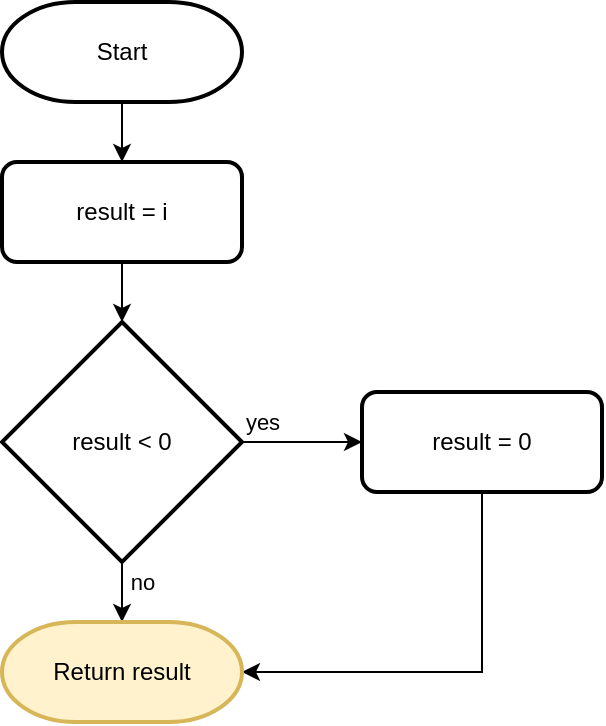 <mxfile version="16.2.7" type="device" pages="17"><diagram id="ekLerv10-5Og8tD3GVhr" name="task 1"><mxGraphModel dx="1790" dy="907" grid="1" gridSize="10" guides="1" tooltips="1" connect="1" arrows="1" fold="1" page="1" pageScale="1" pageWidth="850" pageHeight="1100" math="0" shadow="0"><root><mxCell id="8sShPmPlEh92SBYfi-gu-0"/><mxCell id="8sShPmPlEh92SBYfi-gu-1" parent="8sShPmPlEh92SBYfi-gu-0"/><mxCell id="FQkOdAautoIUK9AFChFl-2" style="edgeStyle=orthogonalEdgeStyle;rounded=0;orthogonalLoop=1;jettySize=auto;html=1;" parent="8sShPmPlEh92SBYfi-gu-1" source="d6aVji-mfKDUd1OoBBit-1" target="FQkOdAautoIUK9AFChFl-0" edge="1"><mxGeometry relative="1" as="geometry"/></mxCell><mxCell id="d6aVji-mfKDUd1OoBBit-1" value="Start" style="strokeWidth=2;html=1;shape=mxgraph.flowchart.terminator;whiteSpace=wrap;" parent="8sShPmPlEh92SBYfi-gu-1" vertex="1"><mxGeometry x="100" y="40" width="120" height="50" as="geometry"/></mxCell><mxCell id="FQkOdAautoIUK9AFChFl-5" value="" style="edgeStyle=orthogonalEdgeStyle;rounded=0;orthogonalLoop=1;jettySize=auto;html=1;" parent="8sShPmPlEh92SBYfi-gu-1" source="FQkOdAautoIUK9AFChFl-0" target="FQkOdAautoIUK9AFChFl-4" edge="1"><mxGeometry relative="1" as="geometry"/></mxCell><mxCell id="FQkOdAautoIUK9AFChFl-0" value="result = i" style="rounded=1;whiteSpace=wrap;html=1;strokeWidth=2;" parent="8sShPmPlEh92SBYfi-gu-1" vertex="1"><mxGeometry x="100" y="120" width="120" height="50" as="geometry"/></mxCell><mxCell id="IxNle8yRz5ZBuuPKk7dv-3" value="yes" style="edgeStyle=orthogonalEdgeStyle;rounded=0;orthogonalLoop=1;jettySize=auto;html=1;" parent="8sShPmPlEh92SBYfi-gu-1" source="FQkOdAautoIUK9AFChFl-4" target="IxNle8yRz5ZBuuPKk7dv-1" edge="1"><mxGeometry x="-0.667" y="10" relative="1" as="geometry"><mxPoint x="300" y="260" as="targetPoint"/><mxPoint as="offset"/></mxGeometry></mxCell><mxCell id="NpqT4HiWj1B940D0W_QJ-1" value="no" style="edgeStyle=orthogonalEdgeStyle;rounded=0;orthogonalLoop=1;jettySize=auto;html=1;" parent="8sShPmPlEh92SBYfi-gu-1" source="FQkOdAautoIUK9AFChFl-4" target="NpqT4HiWj1B940D0W_QJ-0" edge="1"><mxGeometry x="0.2" y="10" relative="1" as="geometry"><mxPoint as="offset"/></mxGeometry></mxCell><mxCell id="FQkOdAautoIUK9AFChFl-4" value="result &amp;lt; 0" style="rhombus;whiteSpace=wrap;html=1;rounded=0;strokeWidth=2;" parent="8sShPmPlEh92SBYfi-gu-1" vertex="1"><mxGeometry x="100" y="200" width="120" height="120" as="geometry"/></mxCell><mxCell id="NpqT4HiWj1B940D0W_QJ-2" style="edgeStyle=orthogonalEdgeStyle;rounded=0;orthogonalLoop=1;jettySize=auto;html=1;" parent="8sShPmPlEh92SBYfi-gu-1" source="IxNle8yRz5ZBuuPKk7dv-1" target="NpqT4HiWj1B940D0W_QJ-0" edge="1"><mxGeometry relative="1" as="geometry"><Array as="points"><mxPoint x="340" y="375"/></Array></mxGeometry></mxCell><mxCell id="IxNle8yRz5ZBuuPKk7dv-1" value="result = 0" style="rounded=1;whiteSpace=wrap;html=1;strokeWidth=2;" parent="8sShPmPlEh92SBYfi-gu-1" vertex="1"><mxGeometry x="280" y="235" width="120" height="50" as="geometry"/></mxCell><mxCell id="NpqT4HiWj1B940D0W_QJ-0" value="Return result" style="strokeWidth=2;html=1;shape=mxgraph.flowchart.terminator;whiteSpace=wrap;fillColor=#fff2cc;strokeColor=#d6b656;" parent="8sShPmPlEh92SBYfi-gu-1" vertex="1"><mxGeometry x="100" y="350" width="120" height="50" as="geometry"/></mxCell></root></mxGraphModel></diagram><diagram name="task 2-1" id="S2RK2Wsh5wgqPOlPWZOk"><mxGraphModel dx="1146" dy="575" grid="1" gridSize="10" guides="1" tooltips="1" connect="1" arrows="1" fold="1" page="1" pageScale="1" pageWidth="850" pageHeight="1100" math="0" shadow="0"><root><mxCell id="LmDnGwdocuEfXfQiTNbO-0"/><mxCell id="LmDnGwdocuEfXfQiTNbO-1" parent="LmDnGwdocuEfXfQiTNbO-0"/><mxCell id="LmDnGwdocuEfXfQiTNbO-2" style="edgeStyle=orthogonalEdgeStyle;rounded=0;orthogonalLoop=1;jettySize=auto;html=1;" parent="LmDnGwdocuEfXfQiTNbO-1" source="LmDnGwdocuEfXfQiTNbO-3" target="gWBXCXRfRXi9dpFfRJec-0" edge="1"><mxGeometry relative="1" as="geometry"><mxPoint x="280" y="120" as="targetPoint"/></mxGeometry></mxCell><mxCell id="LmDnGwdocuEfXfQiTNbO-3" value="Start" style="strokeWidth=2;html=1;shape=mxgraph.flowchart.terminator;whiteSpace=wrap;" parent="LmDnGwdocuEfXfQiTNbO-1" vertex="1"><mxGeometry x="220" y="40" width="120" height="50" as="geometry"/></mxCell><mxCell id="LmDnGwdocuEfXfQiTNbO-6" value="yes" style="edgeStyle=orthogonalEdgeStyle;rounded=0;orthogonalLoop=1;jettySize=auto;html=1;" parent="LmDnGwdocuEfXfQiTNbO-1" source="LmDnGwdocuEfXfQiTNbO-8" target="LmDnGwdocuEfXfQiTNbO-10" edge="1"><mxGeometry x="-0.667" y="10" relative="1" as="geometry"><mxPoint x="420" y="420" as="targetPoint"/><mxPoint as="offset"/></mxGeometry></mxCell><mxCell id="LmDnGwdocuEfXfQiTNbO-7" value="no" style="edgeStyle=orthogonalEdgeStyle;rounded=0;orthogonalLoop=1;jettySize=auto;html=1;" parent="LmDnGwdocuEfXfQiTNbO-1" source="LmDnGwdocuEfXfQiTNbO-8" target="NiQrlwGyNfTS0N_dUlIs-1" edge="1"><mxGeometry x="0.201" y="10" relative="1" as="geometry"><mxPoint x="350" y="400" as="targetPoint"/><mxPoint as="offset"/></mxGeometry></mxCell><mxCell id="LmDnGwdocuEfXfQiTNbO-8" value="i &amp;lt; 0 AND i &amp;gt;= -5" style="rhombus;whiteSpace=wrap;html=1;rounded=0;strokeWidth=2;" parent="LmDnGwdocuEfXfQiTNbO-1" vertex="1"><mxGeometry x="220" y="200" width="120" height="120" as="geometry"/></mxCell><mxCell id="LkEp6w6hY095AdIEA-B5-3" style="edgeStyle=orthogonalEdgeStyle;rounded=0;orthogonalLoop=1;jettySize=auto;html=1;entryX=1;entryY=0.5;entryDx=0;entryDy=0;" parent="LmDnGwdocuEfXfQiTNbO-1" source="LmDnGwdocuEfXfQiTNbO-10" target="NiQrlwGyNfTS0N_dUlIs-1" edge="1"><mxGeometry relative="1" as="geometry"><Array as="points"><mxPoint x="460" y="410"/></Array></mxGeometry></mxCell><mxCell id="LmDnGwdocuEfXfQiTNbO-10" value="result = 0 - i" style="rounded=1;whiteSpace=wrap;html=1;strokeWidth=2;" parent="LmDnGwdocuEfXfQiTNbO-1" vertex="1"><mxGeometry x="400" y="235" width="120" height="50" as="geometry"/></mxCell><mxCell id="LmDnGwdocuEfXfQiTNbO-11" value="Return result" style="strokeWidth=2;html=1;shape=mxgraph.flowchart.terminator;whiteSpace=wrap;" parent="LmDnGwdocuEfXfQiTNbO-1" vertex="1"><mxGeometry x="220" y="500" width="120" height="50" as="geometry"/></mxCell><mxCell id="NiQrlwGyNfTS0N_dUlIs-1" value="i &amp;lt; -5" style="rhombus;whiteSpace=wrap;html=1;rounded=0;strokeWidth=2;" parent="LmDnGwdocuEfXfQiTNbO-1" vertex="1"><mxGeometry x="220" y="350" width="120" height="120" as="geometry"/></mxCell><mxCell id="LkEp6w6hY095AdIEA-B5-0" value="yes" style="edgeStyle=orthogonalEdgeStyle;rounded=0;orthogonalLoop=1;jettySize=auto;html=1;" parent="LmDnGwdocuEfXfQiTNbO-1" source="NiQrlwGyNfTS0N_dUlIs-1" target="LkEp6w6hY095AdIEA-B5-1" edge="1"><mxGeometry x="-0.667" y="-10" relative="1" as="geometry"><mxPoint x="350" y="350" as="sourcePoint"/><mxPoint x="390" y="520" as="targetPoint"/><mxPoint as="offset"/></mxGeometry></mxCell><mxCell id="LkEp6w6hY095AdIEA-B5-4" style="edgeStyle=orthogonalEdgeStyle;rounded=0;orthogonalLoop=1;jettySize=auto;html=1;" parent="LmDnGwdocuEfXfQiTNbO-1" source="LkEp6w6hY095AdIEA-B5-1" target="LmDnGwdocuEfXfQiTNbO-11" edge="1"><mxGeometry relative="1" as="geometry"><Array as="points"><mxPoint x="100" y="525"/></Array></mxGeometry></mxCell><mxCell id="LkEp6w6hY095AdIEA-B5-1" value="result = 0 - i * i" style="rounded=1;whiteSpace=wrap;html=1;strokeWidth=2;" parent="LmDnGwdocuEfXfQiTNbO-1" vertex="1"><mxGeometry x="40" y="385" width="120" height="50" as="geometry"/></mxCell><mxCell id="LkEp6w6hY095AdIEA-B5-2" value="no" style="edgeStyle=orthogonalEdgeStyle;rounded=0;orthogonalLoop=1;jettySize=auto;html=1;exitX=0.5;exitY=1;exitDx=0;exitDy=0;" parent="LmDnGwdocuEfXfQiTNbO-1" source="NiQrlwGyNfTS0N_dUlIs-1" target="LmDnGwdocuEfXfQiTNbO-11" edge="1"><mxGeometry x="0.201" y="10" relative="1" as="geometry"><mxPoint x="290" y="410" as="sourcePoint"/><mxPoint x="280" y="590" as="targetPoint"/><mxPoint as="offset"/></mxGeometry></mxCell><mxCell id="gWBXCXRfRXi9dpFfRJec-1" style="edgeStyle=orthogonalEdgeStyle;rounded=0;orthogonalLoop=1;jettySize=auto;html=1;fontSize=12;" edge="1" parent="LmDnGwdocuEfXfQiTNbO-1" source="gWBXCXRfRXi9dpFfRJec-0" target="LmDnGwdocuEfXfQiTNbO-8"><mxGeometry relative="1" as="geometry"/></mxCell><mxCell id="gWBXCXRfRXi9dpFfRJec-0" value="result = i" style="rounded=1;whiteSpace=wrap;html=1;strokeWidth=2;" vertex="1" parent="LmDnGwdocuEfXfQiTNbO-1"><mxGeometry x="220" y="120" width="120" height="50" as="geometry"/></mxCell></root></mxGraphModel></diagram><diagram name="task 2-2" id="zMpoiguLeU5keGmAhGsA"><mxGraphModel dx="1146" dy="575" grid="1" gridSize="10" guides="1" tooltips="1" connect="1" arrows="1" fold="1" page="1" pageScale="1" pageWidth="850" pageHeight="1100" math="0" shadow="0"><root><mxCell id="EarSreWe8F75iLcMIOfc-0"/><mxCell id="EarSreWe8F75iLcMIOfc-1" parent="EarSreWe8F75iLcMIOfc-0"/><mxCell id="EarSreWe8F75iLcMIOfc-2" style="edgeStyle=orthogonalEdgeStyle;rounded=0;orthogonalLoop=1;jettySize=auto;html=1;" edge="1" parent="EarSreWe8F75iLcMIOfc-1" source="EarSreWe8F75iLcMIOfc-3" target="EarSreWe8F75iLcMIOfc-6"><mxGeometry relative="1" as="geometry"><mxPoint x="280" y="120" as="targetPoint"/></mxGeometry></mxCell><mxCell id="EarSreWe8F75iLcMIOfc-3" value="Start" style="strokeWidth=2;html=1;shape=mxgraph.flowchart.terminator;whiteSpace=wrap;" vertex="1" parent="EarSreWe8F75iLcMIOfc-1"><mxGeometry x="220" y="40" width="120" height="50" as="geometry"/></mxCell><mxCell id="EarSreWe8F75iLcMIOfc-4" value="yes" style="edgeStyle=orthogonalEdgeStyle;rounded=0;orthogonalLoop=1;jettySize=auto;html=1;" edge="1" parent="EarSreWe8F75iLcMIOfc-1" source="EarSreWe8F75iLcMIOfc-6" target="kzPMcz3KZFRgIGejhBP3-0"><mxGeometry x="-0.667" y="10" relative="1" as="geometry"><mxPoint x="400" y="180" as="targetPoint"/><mxPoint as="offset"/></mxGeometry></mxCell><mxCell id="EarSreWe8F75iLcMIOfc-5" value="no" style="edgeStyle=orthogonalEdgeStyle;rounded=0;orthogonalLoop=1;jettySize=auto;html=1;" edge="1" parent="EarSreWe8F75iLcMIOfc-1" source="EarSreWe8F75iLcMIOfc-6" target="EarSreWe8F75iLcMIOfc-10"><mxGeometry x="0.201" y="10" relative="1" as="geometry"><mxPoint x="350" y="400" as="targetPoint"/><mxPoint as="offset"/></mxGeometry></mxCell><mxCell id="EarSreWe8F75iLcMIOfc-6" value="i &amp;lt; 0 AND i &amp;gt;= -5" style="rhombus;whiteSpace=wrap;html=1;rounded=0;strokeWidth=2;" vertex="1" parent="EarSreWe8F75iLcMIOfc-1"><mxGeometry x="220" y="130" width="120" height="120" as="geometry"/></mxCell><mxCell id="EarSreWe8F75iLcMIOfc-9" value="Return i" style="strokeWidth=2;html=1;shape=mxgraph.flowchart.terminator;whiteSpace=wrap;" vertex="1" parent="EarSreWe8F75iLcMIOfc-1"><mxGeometry x="220" y="450" width="120" height="50" as="geometry"/></mxCell><mxCell id="EarSreWe8F75iLcMIOfc-10" value="i &amp;lt; -5" style="rhombus;whiteSpace=wrap;html=1;rounded=0;strokeWidth=2;" vertex="1" parent="EarSreWe8F75iLcMIOfc-1"><mxGeometry x="220" y="290" width="120" height="120" as="geometry"/></mxCell><mxCell id="EarSreWe8F75iLcMIOfc-11" value="yes" style="edgeStyle=orthogonalEdgeStyle;rounded=0;orthogonalLoop=1;jettySize=auto;html=1;" edge="1" parent="EarSreWe8F75iLcMIOfc-1" source="EarSreWe8F75iLcMIOfc-10" target="kzPMcz3KZFRgIGejhBP3-1"><mxGeometry x="-0.667" y="-10" relative="1" as="geometry"><mxPoint x="350" y="350" as="sourcePoint"/><mxPoint x="170" y="350" as="targetPoint"/><mxPoint as="offset"/></mxGeometry></mxCell><mxCell id="EarSreWe8F75iLcMIOfc-14" value="no" style="edgeStyle=orthogonalEdgeStyle;rounded=0;orthogonalLoop=1;jettySize=auto;html=1;exitX=0.5;exitY=1;exitDx=0;exitDy=0;" edge="1" parent="EarSreWe8F75iLcMIOfc-1" source="EarSreWe8F75iLcMIOfc-10" target="EarSreWe8F75iLcMIOfc-9"><mxGeometry x="0.201" y="10" relative="1" as="geometry"><mxPoint x="290" y="410" as="sourcePoint"/><mxPoint x="280" y="590" as="targetPoint"/><mxPoint as="offset"/></mxGeometry></mxCell><mxCell id="kzPMcz3KZFRgIGejhBP3-0" value="Return 0 - i" style="strokeWidth=2;html=1;shape=mxgraph.flowchart.terminator;whiteSpace=wrap;" vertex="1" parent="EarSreWe8F75iLcMIOfc-1"><mxGeometry x="400" y="165" width="120" height="50" as="geometry"/></mxCell><mxCell id="kzPMcz3KZFRgIGejhBP3-1" value="Return 0 - i * i" style="strokeWidth=2;html=1;shape=mxgraph.flowchart.terminator;whiteSpace=wrap;" vertex="1" parent="EarSreWe8F75iLcMIOfc-1"><mxGeometry x="50" y="325" width="120" height="50" as="geometry"/></mxCell></root></mxGraphModel></diagram><diagram name="task 3-1" id="2Z4rReQ9bjZ58ya5hZZ1"><mxGraphModel dx="1146" dy="575" grid="1" gridSize="10" guides="1" tooltips="1" connect="1" arrows="1" fold="1" page="1" pageScale="1" pageWidth="850" pageHeight="1100" math="0" shadow="0"><root><mxCell id="ECj0Tc2V2QdDBKm-TavU-0"/><mxCell id="ECj0Tc2V2QdDBKm-TavU-1" parent="ECj0Tc2V2QdDBKm-TavU-0"/><mxCell id="ECj0Tc2V2QdDBKm-TavU-2" style="edgeStyle=orthogonalEdgeStyle;rounded=0;orthogonalLoop=1;jettySize=auto;html=1;" edge="1" parent="ECj0Tc2V2QdDBKm-TavU-1" source="ECj0Tc2V2QdDBKm-TavU-3" target="DpO93M85f-tHOcg8PyQg-0"><mxGeometry relative="1" as="geometry"><mxPoint x="280" y="120" as="targetPoint"/></mxGeometry></mxCell><mxCell id="ECj0Tc2V2QdDBKm-TavU-3" value="Start" style="strokeWidth=2;html=1;shape=mxgraph.flowchart.terminator;whiteSpace=wrap;" vertex="1" parent="ECj0Tc2V2QdDBKm-TavU-1"><mxGeometry x="220" y="40" width="120" height="50" as="geometry"/></mxCell><mxCell id="ECj0Tc2V2QdDBKm-TavU-4" value="yes" style="edgeStyle=orthogonalEdgeStyle;rounded=0;orthogonalLoop=1;jettySize=auto;html=1;" edge="1" parent="ECj0Tc2V2QdDBKm-TavU-1" source="ECj0Tc2V2QdDBKm-TavU-6" target="DpO93M85f-tHOcg8PyQg-2"><mxGeometry x="-0.667" y="10" relative="1" as="geometry"><mxPoint x="400" y="320" as="targetPoint"/><mxPoint as="offset"/></mxGeometry></mxCell><mxCell id="ECj0Tc2V2QdDBKm-TavU-5" value="no" style="edgeStyle=orthogonalEdgeStyle;rounded=0;orthogonalLoop=1;jettySize=auto;html=1;" edge="1" parent="ECj0Tc2V2QdDBKm-TavU-1" source="ECj0Tc2V2QdDBKm-TavU-6" target="ECj0Tc2V2QdDBKm-TavU-7"><mxGeometry x="0.201" y="10" relative="1" as="geometry"><mxPoint x="280" y="410" as="targetPoint"/><mxPoint as="offset"/></mxGeometry></mxCell><mxCell id="ECj0Tc2V2QdDBKm-TavU-6" value="b is true" style="rhombus;whiteSpace=wrap;html=1;rounded=0;strokeWidth=2;" vertex="1" parent="ECj0Tc2V2QdDBKm-TavU-1"><mxGeometry x="220" y="200" width="120" height="120" as="geometry"/></mxCell><mxCell id="ECj0Tc2V2QdDBKm-TavU-7" value="Return result" style="strokeWidth=2;html=1;shape=mxgraph.flowchart.terminator;whiteSpace=wrap;" vertex="1" parent="ECj0Tc2V2QdDBKm-TavU-1"><mxGeometry x="220" y="350" width="120" height="50" as="geometry"/></mxCell><mxCell id="DpO93M85f-tHOcg8PyQg-1" style="edgeStyle=orthogonalEdgeStyle;rounded=0;orthogonalLoop=1;jettySize=auto;html=1;fontSize=12;" edge="1" parent="ECj0Tc2V2QdDBKm-TavU-1" source="DpO93M85f-tHOcg8PyQg-0" target="ECj0Tc2V2QdDBKm-TavU-6"><mxGeometry relative="1" as="geometry"/></mxCell><mxCell id="DpO93M85f-tHOcg8PyQg-0" value="result = true" style="rounded=1;whiteSpace=wrap;html=1;strokeWidth=2;" vertex="1" parent="ECj0Tc2V2QdDBKm-TavU-1"><mxGeometry x="220" y="120" width="120" height="50" as="geometry"/></mxCell><mxCell id="CWxRRqFmoWFRObpZ2Fba-0" style="edgeStyle=orthogonalEdgeStyle;rounded=0;orthogonalLoop=1;jettySize=auto;html=1;entryX=1;entryY=0.5;entryDx=0;entryDy=0;entryPerimeter=0;fontSize=12;" edge="1" parent="ECj0Tc2V2QdDBKm-TavU-1" source="DpO93M85f-tHOcg8PyQg-2" target="ECj0Tc2V2QdDBKm-TavU-7"><mxGeometry relative="1" as="geometry"><Array as="points"><mxPoint x="460" y="375"/></Array></mxGeometry></mxCell><mxCell id="DpO93M85f-tHOcg8PyQg-2" value="result = false" style="rounded=1;whiteSpace=wrap;html=1;strokeWidth=2;" vertex="1" parent="ECj0Tc2V2QdDBKm-TavU-1"><mxGeometry x="400" y="235" width="120" height="50" as="geometry"/></mxCell></root></mxGraphModel></diagram><diagram name="task 3-2" id="cz4rhQi-LtmEdCNGh2ri"><mxGraphModel dx="1146" dy="575" grid="1" gridSize="10" guides="1" tooltips="1" connect="1" arrows="1" fold="1" page="1" pageScale="1" pageWidth="850" pageHeight="1100" math="0" shadow="0"><root><mxCell id="aC-Nu5D6PdLgzgfXHFKe-0"/><mxCell id="aC-Nu5D6PdLgzgfXHFKe-1" parent="aC-Nu5D6PdLgzgfXHFKe-0"/><mxCell id="aC-Nu5D6PdLgzgfXHFKe-2" style="edgeStyle=orthogonalEdgeStyle;rounded=0;orthogonalLoop=1;jettySize=auto;html=1;" parent="aC-Nu5D6PdLgzgfXHFKe-1" source="aC-Nu5D6PdLgzgfXHFKe-3" target="aC-Nu5D6PdLgzgfXHFKe-6" edge="1"><mxGeometry relative="1" as="geometry"><mxPoint x="280" y="120" as="targetPoint"/></mxGeometry></mxCell><mxCell id="aC-Nu5D6PdLgzgfXHFKe-3" value="Start" style="strokeWidth=2;html=1;shape=mxgraph.flowchart.terminator;whiteSpace=wrap;" parent="aC-Nu5D6PdLgzgfXHFKe-1" vertex="1"><mxGeometry x="220" y="40" width="120" height="50" as="geometry"/></mxCell><mxCell id="aC-Nu5D6PdLgzgfXHFKe-4" value="yes" style="edgeStyle=orthogonalEdgeStyle;rounded=0;orthogonalLoop=1;jettySize=auto;html=1;" parent="aC-Nu5D6PdLgzgfXHFKe-1" source="aC-Nu5D6PdLgzgfXHFKe-6" target="aC-Nu5D6PdLgzgfXHFKe-15" edge="1"><mxGeometry x="-0.667" y="10" relative="1" as="geometry"><mxPoint x="400" y="180" as="targetPoint"/><mxPoint as="offset"/></mxGeometry></mxCell><mxCell id="aC-Nu5D6PdLgzgfXHFKe-5" value="no" style="edgeStyle=orthogonalEdgeStyle;rounded=0;orthogonalLoop=1;jettySize=auto;html=1;" parent="aC-Nu5D6PdLgzgfXHFKe-1" source="aC-Nu5D6PdLgzgfXHFKe-6" edge="1"><mxGeometry x="0.201" y="10" relative="1" as="geometry"><mxPoint x="280" y="270" as="targetPoint"/><mxPoint as="offset"/></mxGeometry></mxCell><mxCell id="aC-Nu5D6PdLgzgfXHFKe-6" value="b" style="rhombus;whiteSpace=wrap;html=1;rounded=0;strokeWidth=2;" parent="aC-Nu5D6PdLgzgfXHFKe-1" vertex="1"><mxGeometry x="220" y="120" width="120" height="120" as="geometry"/></mxCell><mxCell id="aC-Nu5D6PdLgzgfXHFKe-9" value="Return true" style="strokeWidth=2;html=1;shape=mxgraph.flowchart.terminator;whiteSpace=wrap;" parent="aC-Nu5D6PdLgzgfXHFKe-1" vertex="1"><mxGeometry x="220" y="270" width="120" height="50" as="geometry"/></mxCell><mxCell id="aC-Nu5D6PdLgzgfXHFKe-15" value="Return false" style="strokeWidth=2;html=1;shape=mxgraph.flowchart.terminator;whiteSpace=wrap;" parent="aC-Nu5D6PdLgzgfXHFKe-1" vertex="1"><mxGeometry x="400" y="155" width="120" height="50" as="geometry"/></mxCell></root></mxGraphModel></diagram><diagram name="task 4-1" id="RElVTO3JJzZOqJ77WzGW"><mxGraphModel dx="1662" dy="834" grid="1" gridSize="10" guides="1" tooltips="1" connect="1" arrows="1" fold="1" page="1" pageScale="1" pageWidth="850" pageHeight="1100" math="0" shadow="0"><root><mxCell id="I_NXSUgOOmfRbeUXOKU0-0"/><mxCell id="I_NXSUgOOmfRbeUXOKU0-1" parent="I_NXSUgOOmfRbeUXOKU0-0"/><mxCell id="I_NXSUgOOmfRbeUXOKU0-2" style="edgeStyle=orthogonalEdgeStyle;rounded=0;orthogonalLoop=1;jettySize=auto;html=1;" parent="I_NXSUgOOmfRbeUXOKU0-1" source="I_NXSUgOOmfRbeUXOKU0-3" target="ojQtO7uqQoTY7pkKk8Jo-0" edge="1"><mxGeometry relative="1" as="geometry"><mxPoint x="280" y="120" as="targetPoint"/></mxGeometry></mxCell><mxCell id="I_NXSUgOOmfRbeUXOKU0-3" value="Start" style="strokeWidth=2;html=1;shape=mxgraph.flowchart.terminator;whiteSpace=wrap;" parent="I_NXSUgOOmfRbeUXOKU0-1" vertex="1"><mxGeometry x="220" y="40" width="120" height="50" as="geometry"/></mxCell><mxCell id="I_NXSUgOOmfRbeUXOKU0-4" value="yes" style="edgeStyle=orthogonalEdgeStyle;rounded=0;orthogonalLoop=1;jettySize=auto;html=1;" parent="I_NXSUgOOmfRbeUXOKU0-1" source="I_NXSUgOOmfRbeUXOKU0-6" target="osgDgTdUUx0LBlYfquMq-1" edge="1"><mxGeometry x="-0.867" y="10" relative="1" as="geometry"><mxPoint x="400" y="260" as="targetPoint"/><Array as="points"><mxPoint x="460" y="260"/></Array><mxPoint as="offset"/></mxGeometry></mxCell><mxCell id="I_NXSUgOOmfRbeUXOKU0-5" value="no" style="edgeStyle=orthogonalEdgeStyle;rounded=0;orthogonalLoop=1;jettySize=auto;html=1;" parent="I_NXSUgOOmfRbeUXOKU0-1" source="osgDgTdUUx0LBlYfquMq-1" target="I_NXSUgOOmfRbeUXOKU0-7" edge="1"><mxGeometry x="-0.833" y="10" relative="1" as="geometry"><mxPoint x="280" y="350" as="targetPoint"/><mxPoint as="offset"/></mxGeometry></mxCell><mxCell id="I_NXSUgOOmfRbeUXOKU0-6" value="!(b1 AND b2)" style="rhombus;whiteSpace=wrap;html=1;rounded=0;strokeWidth=2;" parent="I_NXSUgOOmfRbeUXOKU0-1" vertex="1"><mxGeometry x="220" y="200" width="120" height="120" as="geometry"/></mxCell><mxCell id="I_NXSUgOOmfRbeUXOKU0-7" value="Return result" style="strokeWidth=2;html=1;shape=mxgraph.flowchart.terminator;whiteSpace=wrap;" parent="I_NXSUgOOmfRbeUXOKU0-1" vertex="1"><mxGeometry x="400" y="470" width="120" height="50" as="geometry"/></mxCell><mxCell id="ojQtO7uqQoTY7pkKk8Jo-2" style="edgeStyle=orthogonalEdgeStyle;rounded=0;orthogonalLoop=1;jettySize=auto;html=1;entryX=1;entryY=0.5;entryDx=0;entryDy=0;entryPerimeter=0;fontSize=12;" edge="1" parent="I_NXSUgOOmfRbeUXOKU0-1" source="osgDgTdUUx0LBlYfquMq-0" target="I_NXSUgOOmfRbeUXOKU0-7"><mxGeometry relative="1" as="geometry"><Array as="points"><mxPoint x="640" y="495"/></Array></mxGeometry></mxCell><mxCell id="osgDgTdUUx0LBlYfquMq-0" value="result = true" style="strokeWidth=2;html=1;shape=mxgraph.flowchart.terminator;whiteSpace=wrap;" parent="I_NXSUgOOmfRbeUXOKU0-1" vertex="1"><mxGeometry x="580" y="350" width="120" height="50" as="geometry"/></mxCell><mxCell id="osgDgTdUUx0LBlYfquMq-5" value="yes" style="edgeStyle=orthogonalEdgeStyle;rounded=0;orthogonalLoop=1;jettySize=auto;html=1;" parent="I_NXSUgOOmfRbeUXOKU0-1" source="osgDgTdUUx0LBlYfquMq-1" target="osgDgTdUUx0LBlYfquMq-0" edge="1"><mxGeometry x="-0.667" y="15" relative="1" as="geometry"><mxPoint as="offset"/></mxGeometry></mxCell><mxCell id="osgDgTdUUx0LBlYfquMq-1" value="b1 OR b2" style="rhombus;whiteSpace=wrap;html=1;rounded=0;strokeWidth=2;" parent="I_NXSUgOOmfRbeUXOKU0-1" vertex="1"><mxGeometry x="400" y="315" width="120" height="120" as="geometry"/></mxCell><mxCell id="osgDgTdUUx0LBlYfquMq-2" value="no" style="edgeStyle=orthogonalEdgeStyle;rounded=0;orthogonalLoop=1;jettySize=auto;html=1;" parent="I_NXSUgOOmfRbeUXOKU0-1" source="I_NXSUgOOmfRbeUXOKU0-6" target="I_NXSUgOOmfRbeUXOKU0-7" edge="1"><mxGeometry x="-0.932" y="10" relative="1" as="geometry"><mxPoint x="290" y="330" as="sourcePoint"/><mxPoint x="290" y="450" as="targetPoint"/><mxPoint as="offset"/><Array as="points"><mxPoint x="280" y="495"/></Array></mxGeometry></mxCell><mxCell id="ojQtO7uqQoTY7pkKk8Jo-1" style="edgeStyle=orthogonalEdgeStyle;rounded=0;orthogonalLoop=1;jettySize=auto;html=1;fontSize=12;" edge="1" parent="I_NXSUgOOmfRbeUXOKU0-1" source="ojQtO7uqQoTY7pkKk8Jo-0" target="I_NXSUgOOmfRbeUXOKU0-6"><mxGeometry relative="1" as="geometry"/></mxCell><mxCell id="ojQtO7uqQoTY7pkKk8Jo-0" value="result = false" style="rounded=1;whiteSpace=wrap;html=1;strokeWidth=2;" vertex="1" parent="I_NXSUgOOmfRbeUXOKU0-1"><mxGeometry x="220" y="120" width="120" height="50" as="geometry"/></mxCell></root></mxGraphModel></diagram><diagram name="task 4-2" id="81KeXGXV6V0TCpYwFxTH"><mxGraphModel dx="981" dy="575" grid="1" gridSize="10" guides="1" tooltips="1" connect="1" arrows="1" fold="1" page="1" pageScale="1" pageWidth="850" pageHeight="1100" math="0" shadow="0"><root><mxCell id="VLM_xmxkcSzeP3U_wE7H-0"/><mxCell id="VLM_xmxkcSzeP3U_wE7H-1" parent="VLM_xmxkcSzeP3U_wE7H-0"/><mxCell id="VLM_xmxkcSzeP3U_wE7H-2" style="edgeStyle=orthogonalEdgeStyle;rounded=0;orthogonalLoop=1;jettySize=auto;html=1;" edge="1" parent="VLM_xmxkcSzeP3U_wE7H-1" source="VLM_xmxkcSzeP3U_wE7H-3" target="VLM_xmxkcSzeP3U_wE7H-6"><mxGeometry relative="1" as="geometry"><mxPoint x="280" y="120" as="targetPoint"/></mxGeometry></mxCell><mxCell id="VLM_xmxkcSzeP3U_wE7H-3" value="Start" style="strokeWidth=2;html=1;shape=mxgraph.flowchart.terminator;whiteSpace=wrap;" vertex="1" parent="VLM_xmxkcSzeP3U_wE7H-1"><mxGeometry x="220" y="40" width="120" height="50" as="geometry"/></mxCell><mxCell id="VLM_xmxkcSzeP3U_wE7H-4" value="yes" style="edgeStyle=orthogonalEdgeStyle;rounded=0;orthogonalLoop=1;jettySize=auto;html=1;" edge="1" parent="VLM_xmxkcSzeP3U_wE7H-1" source="VLM_xmxkcSzeP3U_wE7H-6" target="VLM_xmxkcSzeP3U_wE7H-8"><mxGeometry x="-0.667" y="10" relative="1" as="geometry"><mxPoint x="460" y="235" as="targetPoint"/><Array as="points"><mxPoint x="460" y="180"/></Array><mxPoint as="offset"/></mxGeometry></mxCell><mxCell id="VLM_xmxkcSzeP3U_wE7H-5" value="no" style="edgeStyle=orthogonalEdgeStyle;rounded=0;orthogonalLoop=1;jettySize=auto;html=1;" edge="1" parent="VLM_xmxkcSzeP3U_wE7H-1" source="VLM_xmxkcSzeP3U_wE7H-6" target="VLM_xmxkcSzeP3U_wE7H-7"><mxGeometry x="-0.833" y="10" relative="1" as="geometry"><mxPoint x="280" y="270" as="targetPoint"/><mxPoint as="offset"/></mxGeometry></mxCell><mxCell id="VLM_xmxkcSzeP3U_wE7H-6" value="!(b1 AND b2)&lt;br&gt;AND&lt;br&gt;(b1 OR b2)" style="rhombus;whiteSpace=wrap;html=1;rounded=0;strokeWidth=2;" vertex="1" parent="VLM_xmxkcSzeP3U_wE7H-1"><mxGeometry x="220" y="120" width="120" height="120" as="geometry"/></mxCell><mxCell id="VLM_xmxkcSzeP3U_wE7H-7" value="Return false" style="strokeWidth=2;html=1;shape=mxgraph.flowchart.terminator;whiteSpace=wrap;" vertex="1" parent="VLM_xmxkcSzeP3U_wE7H-1"><mxGeometry x="220" y="270" width="120" height="50" as="geometry"/></mxCell><mxCell id="VLM_xmxkcSzeP3U_wE7H-8" value="Return true" style="strokeWidth=2;html=1;shape=mxgraph.flowchart.terminator;whiteSpace=wrap;" vertex="1" parent="VLM_xmxkcSzeP3U_wE7H-1"><mxGeometry x="400" y="155" width="120" height="50" as="geometry"/></mxCell></root></mxGraphModel></diagram><diagram name="task 5-1" id="AYf5nKhecfsI9bm8aIci"><mxGraphModel dx="2272" dy="834" grid="1" gridSize="10" guides="1" tooltips="1" connect="1" arrows="1" fold="1" page="1" pageScale="1" pageWidth="850" pageHeight="1100" math="0" shadow="0"><root><mxCell id="NKTAfYDew9Fu87WiG8vd-0"/><mxCell id="NKTAfYDew9Fu87WiG8vd-1" parent="NKTAfYDew9Fu87WiG8vd-0"/><mxCell id="NKTAfYDew9Fu87WiG8vd-2" style="edgeStyle=orthogonalEdgeStyle;rounded=0;orthogonalLoop=1;jettySize=auto;html=1;" parent="NKTAfYDew9Fu87WiG8vd-1" source="NKTAfYDew9Fu87WiG8vd-3" target="GOJeVcf3YvhEEEf2wH1--0" edge="1"><mxGeometry relative="1" as="geometry"><mxPoint x="320" y="120" as="targetPoint"/></mxGeometry></mxCell><mxCell id="NKTAfYDew9Fu87WiG8vd-3" value="Start" style="strokeWidth=2;html=1;shape=mxgraph.flowchart.terminator;whiteSpace=wrap;" parent="NKTAfYDew9Fu87WiG8vd-1" vertex="1"><mxGeometry x="260" y="40" width="120" height="50" as="geometry"/></mxCell><mxCell id="NKTAfYDew9Fu87WiG8vd-6" value="yes" style="edgeStyle=orthogonalEdgeStyle;rounded=0;orthogonalLoop=1;jettySize=auto;html=1;entryX=0.5;entryY=0;entryDx=0;entryDy=0;" parent="NKTAfYDew9Fu87WiG8vd-1" source="NKTAfYDew9Fu87WiG8vd-8" target="dqHMCUqQ1XNMGwG_loIy-1" edge="1"><mxGeometry x="-0.733" y="10" relative="1" as="geometry"><mxPoint x="440" y="280" as="targetPoint"/><mxPoint as="offset"/></mxGeometry></mxCell><mxCell id="NKTAfYDew9Fu87WiG8vd-13" value="no" style="edgeStyle=orthogonalEdgeStyle;rounded=0;orthogonalLoop=1;jettySize=auto;html=1;" parent="NKTAfYDew9Fu87WiG8vd-1" source="NKTAfYDew9Fu87WiG8vd-8" target="NKTAfYDew9Fu87WiG8vd-12" edge="1"><mxGeometry x="-0.765" y="10" relative="1" as="geometry"><mxPoint as="offset"/></mxGeometry></mxCell><mxCell id="NKTAfYDew9Fu87WiG8vd-8" value="i &amp;lt; 0" style="rhombus;whiteSpace=wrap;html=1;rounded=0;strokeWidth=2;" parent="NKTAfYDew9Fu87WiG8vd-1" vertex="1"><mxGeometry x="260" y="200" width="120" height="120" as="geometry"/></mxCell><mxCell id="NKTAfYDew9Fu87WiG8vd-11" value="Return result" style="strokeWidth=2;html=1;shape=mxgraph.flowchart.terminator;whiteSpace=wrap;" parent="NKTAfYDew9Fu87WiG8vd-1" vertex="1"><mxGeometry x="260" y="645" width="120" height="50" as="geometry"/></mxCell><mxCell id="dqHMCUqQ1XNMGwG_loIy-0" value="yes" style="edgeStyle=orthogonalEdgeStyle;rounded=0;orthogonalLoop=1;jettySize=auto;html=1;exitX=0;exitY=0.5;exitDx=0;exitDy=0;" parent="NKTAfYDew9Fu87WiG8vd-1" source="NKTAfYDew9Fu87WiG8vd-12" target="dqHMCUqQ1XNMGwG_loIy-2" edge="1"><mxGeometry x="-0.742" y="-15" relative="1" as="geometry"><mxPoint x="200" y="465" as="targetPoint"/><Array as="points"><mxPoint x="140" y="465"/></Array><mxPoint as="offset"/></mxGeometry></mxCell><mxCell id="AcyvQfKOdQwrNjaBvm8m-4" value="no" style="edgeStyle=orthogonalEdgeStyle;rounded=0;orthogonalLoop=1;jettySize=auto;html=1;" parent="NKTAfYDew9Fu87WiG8vd-1" source="NKTAfYDew9Fu87WiG8vd-12" target="NKTAfYDew9Fu87WiG8vd-11" edge="1"><mxGeometry x="-0.75" y="10" relative="1" as="geometry"><mxPoint as="offset"/></mxGeometry></mxCell><mxCell id="NKTAfYDew9Fu87WiG8vd-12" value="i &amp;gt; 0" style="rhombus;whiteSpace=wrap;html=1;rounded=0;strokeWidth=2;" parent="NKTAfYDew9Fu87WiG8vd-1" vertex="1"><mxGeometry x="260" y="405" width="120" height="120" as="geometry"/></mxCell><mxCell id="AcyvQfKOdQwrNjaBvm8m-2" value="yes" style="edgeStyle=orthogonalEdgeStyle;rounded=0;orthogonalLoop=1;jettySize=auto;html=1;exitX=1;exitY=0.5;exitDx=0;exitDy=0;" parent="NKTAfYDew9Fu87WiG8vd-1" source="dqHMCUqQ1XNMGwG_loIy-1" target="AcyvQfKOdQwrNjaBvm8m-0" edge="1"><mxGeometry x="-0.5" y="10" relative="1" as="geometry"><mxPoint x="520" y="405" as="sourcePoint"/><mxPoint x="550" y="440" as="targetPoint"/><Array as="points"/><mxPoint as="offset"/></mxGeometry></mxCell><mxCell id="AcyvQfKOdQwrNjaBvm8m-5" value="no" style="edgeStyle=orthogonalEdgeStyle;rounded=0;orthogonalLoop=1;jettySize=auto;html=1;entryX=1;entryY=0.5;entryDx=0;entryDy=0;exitX=0.5;exitY=1;exitDx=0;exitDy=0;" parent="NKTAfYDew9Fu87WiG8vd-1" source="dqHMCUqQ1XNMGwG_loIy-1" target="NKTAfYDew9Fu87WiG8vd-12" edge="1"><mxGeometry x="-0.826" y="10" relative="1" as="geometry"><mxPoint x="460" y="465" as="sourcePoint"/><Array as="points"><mxPoint x="500" y="465"/></Array><mxPoint as="offset"/></mxGeometry></mxCell><mxCell id="dqHMCUqQ1XNMGwG_loIy-1" value="i &amp;gt;= -5" style="rhombus;whiteSpace=wrap;html=1;rounded=0;strokeWidth=2;" parent="NKTAfYDew9Fu87WiG8vd-1" vertex="1"><mxGeometry x="440" y="290" width="120" height="120" as="geometry"/></mxCell><mxCell id="AcyvQfKOdQwrNjaBvm8m-3" value="yes" style="edgeStyle=orthogonalEdgeStyle;rounded=0;orthogonalLoop=1;jettySize=auto;html=1;" parent="NKTAfYDew9Fu87WiG8vd-1" source="dqHMCUqQ1XNMGwG_loIy-2" target="AcyvQfKOdQwrNjaBvm8m-1" edge="1"><mxGeometry x="-0.75" y="-10" relative="1" as="geometry"><Array as="points"><mxPoint x="60" y="560"/><mxPoint x="60" y="560"/></Array><mxPoint as="offset"/></mxGeometry></mxCell><mxCell id="AcyvQfKOdQwrNjaBvm8m-6" value="no" style="edgeStyle=orthogonalEdgeStyle;rounded=0;orthogonalLoop=1;jettySize=auto;html=1;entryX=0;entryY=0.5;entryDx=0;entryDy=0;entryPerimeter=0;" parent="NKTAfYDew9Fu87WiG8vd-1" source="dqHMCUqQ1XNMGwG_loIy-2" target="NKTAfYDew9Fu87WiG8vd-11" edge="1"><mxGeometry x="-0.882" y="10" relative="1" as="geometry"><Array as="points"><mxPoint x="140" y="670"/></Array><mxPoint as="offset"/></mxGeometry></mxCell><mxCell id="dqHMCUqQ1XNMGwG_loIy-2" value="i &amp;lt;= 5" style="rhombus;whiteSpace=wrap;html=1;rounded=0;strokeWidth=2;" parent="NKTAfYDew9Fu87WiG8vd-1" vertex="1"><mxGeometry x="80" y="500" width="120" height="120" as="geometry"/></mxCell><mxCell id="AcyvQfKOdQwrNjaBvm8m-8" style="edgeStyle=orthogonalEdgeStyle;rounded=0;orthogonalLoop=1;jettySize=auto;html=1;entryX=1;entryY=0.5;entryDx=0;entryDy=0;" parent="NKTAfYDew9Fu87WiG8vd-1" source="AcyvQfKOdQwrNjaBvm8m-0" target="NKTAfYDew9Fu87WiG8vd-12" edge="1"><mxGeometry relative="1" as="geometry"><Array as="points"><mxPoint x="700" y="465"/></Array></mxGeometry></mxCell><mxCell id="AcyvQfKOdQwrNjaBvm8m-0" value="result = i + 5" style="rounded=1;whiteSpace=wrap;html=1;strokeWidth=2;" parent="NKTAfYDew9Fu87WiG8vd-1" vertex="1"><mxGeometry x="640" y="325" width="120" height="50" as="geometry"/></mxCell><mxCell id="AcyvQfKOdQwrNjaBvm8m-7" style="edgeStyle=orthogonalEdgeStyle;rounded=0;orthogonalLoop=1;jettySize=auto;html=1;entryX=0;entryY=0.5;entryDx=0;entryDy=0;entryPerimeter=0;" parent="NKTAfYDew9Fu87WiG8vd-1" source="AcyvQfKOdQwrNjaBvm8m-1" target="NKTAfYDew9Fu87WiG8vd-11" edge="1"><mxGeometry relative="1" as="geometry"><Array as="points"><mxPoint x="-60" y="670"/></Array></mxGeometry></mxCell><mxCell id="AcyvQfKOdQwrNjaBvm8m-1" value="result = i - 5" style="rounded=1;whiteSpace=wrap;html=1;strokeWidth=2;" parent="NKTAfYDew9Fu87WiG8vd-1" vertex="1"><mxGeometry x="-120" y="535" width="120" height="50" as="geometry"/></mxCell><mxCell id="GOJeVcf3YvhEEEf2wH1--2" style="edgeStyle=orthogonalEdgeStyle;rounded=0;orthogonalLoop=1;jettySize=auto;html=1;" parent="NKTAfYDew9Fu87WiG8vd-1" source="GOJeVcf3YvhEEEf2wH1--0" target="NKTAfYDew9Fu87WiG8vd-8" edge="1"><mxGeometry relative="1" as="geometry"/></mxCell><mxCell id="GOJeVcf3YvhEEEf2wH1--0" value="result = i" style="rounded=1;whiteSpace=wrap;html=1;strokeWidth=2;" parent="NKTAfYDew9Fu87WiG8vd-1" vertex="1"><mxGeometry x="260" y="120" width="120" height="50" as="geometry"/></mxCell></root></mxGraphModel></diagram><diagram name="task 5-2" id="VJhHRciF7hzU9HvlDPNZ"><mxGraphModel dx="1422" dy="834" grid="1" gridSize="10" guides="1" tooltips="1" connect="1" arrows="1" fold="1" page="1" pageScale="1" pageWidth="850" pageHeight="1100" math="0" shadow="0"><root><mxCell id="k3pbA7JLnqWc149p_4Qk-0"/><mxCell id="k3pbA7JLnqWc149p_4Qk-1" parent="k3pbA7JLnqWc149p_4Qk-0"/><mxCell id="k3pbA7JLnqWc149p_4Qk-2" style="edgeStyle=orthogonalEdgeStyle;rounded=0;orthogonalLoop=1;jettySize=auto;html=1;" edge="1" parent="k3pbA7JLnqWc149p_4Qk-1" source="k3pbA7JLnqWc149p_4Qk-3" target="k3pbA7JLnqWc149p_4Qk-22"><mxGeometry relative="1" as="geometry"><mxPoint x="320" y="120" as="targetPoint"/></mxGeometry></mxCell><mxCell id="k3pbA7JLnqWc149p_4Qk-3" value="Start" style="strokeWidth=2;html=1;shape=mxgraph.flowchart.terminator;whiteSpace=wrap;" vertex="1" parent="k3pbA7JLnqWc149p_4Qk-1"><mxGeometry x="260" y="40" width="120" height="50" as="geometry"/></mxCell><mxCell id="k3pbA7JLnqWc149p_4Qk-4" value="yes" style="edgeStyle=orthogonalEdgeStyle;rounded=0;orthogonalLoop=1;jettySize=auto;html=1;" edge="1" parent="k3pbA7JLnqWc149p_4Qk-1" source="k3pbA7JLnqWc149p_4Qk-6" target="k3pbA7JLnqWc149p_4Qk-18"><mxGeometry x="-0.733" y="10" relative="1" as="geometry"><mxPoint x="500" y="290" as="targetPoint"/><mxPoint as="offset"/><Array as="points"><mxPoint x="500" y="260"/></Array></mxGeometry></mxCell><mxCell id="k3pbA7JLnqWc149p_4Qk-5" value="no" style="edgeStyle=orthogonalEdgeStyle;rounded=0;orthogonalLoop=1;jettySize=auto;html=1;" edge="1" parent="k3pbA7JLnqWc149p_4Qk-1" source="k3pbA7JLnqWc149p_4Qk-6" target="k3pbA7JLnqWc149p_4Qk-10"><mxGeometry x="-0.765" y="10" relative="1" as="geometry"><mxPoint as="offset"/></mxGeometry></mxCell><mxCell id="k3pbA7JLnqWc149p_4Qk-6" value="i &amp;lt; 0 AND i &amp;gt;= -5" style="rhombus;whiteSpace=wrap;html=1;rounded=0;strokeWidth=2;" vertex="1" parent="k3pbA7JLnqWc149p_4Qk-1"><mxGeometry x="260" y="200" width="120" height="120" as="geometry"/></mxCell><mxCell id="k3pbA7JLnqWc149p_4Qk-7" value="Return result" style="strokeWidth=2;html=1;shape=mxgraph.flowchart.terminator;whiteSpace=wrap;" vertex="1" parent="k3pbA7JLnqWc149p_4Qk-1"><mxGeometry x="260" y="500" width="120" height="50" as="geometry"/></mxCell><mxCell id="k3pbA7JLnqWc149p_4Qk-8" value="yes" style="edgeStyle=orthogonalEdgeStyle;rounded=0;orthogonalLoop=1;jettySize=auto;html=1;exitX=0;exitY=0.5;exitDx=0;exitDy=0;" edge="1" parent="k3pbA7JLnqWc149p_4Qk-1" source="k3pbA7JLnqWc149p_4Qk-10" target="k3pbA7JLnqWc149p_4Qk-20"><mxGeometry x="-0.667" y="-10" relative="1" as="geometry"><mxPoint x="140" y="500" as="targetPoint"/><Array as="points"><mxPoint x="220" y="410"/><mxPoint x="220" y="410"/></Array><mxPoint as="offset"/></mxGeometry></mxCell><mxCell id="k3pbA7JLnqWc149p_4Qk-9" value="no" style="edgeStyle=orthogonalEdgeStyle;rounded=0;orthogonalLoop=1;jettySize=auto;html=1;" edge="1" parent="k3pbA7JLnqWc149p_4Qk-1" source="k3pbA7JLnqWc149p_4Qk-10" target="k3pbA7JLnqWc149p_4Qk-7"><mxGeometry x="-0.75" y="10" relative="1" as="geometry"><mxPoint as="offset"/></mxGeometry></mxCell><mxCell id="k3pbA7JLnqWc149p_4Qk-10" value="i &amp;gt; 0 AND i &amp;lt;= 5" style="rhombus;whiteSpace=wrap;html=1;rounded=0;strokeWidth=2;" vertex="1" parent="k3pbA7JLnqWc149p_4Qk-1"><mxGeometry x="260" y="350" width="120" height="120" as="geometry"/></mxCell><mxCell id="k3pbA7JLnqWc149p_4Qk-15" value="" style="edgeStyle=orthogonalEdgeStyle;rounded=0;orthogonalLoop=1;jettySize=auto;html=1;entryX=0;entryY=0.5;entryDx=0;entryDy=0;entryPerimeter=0;" edge="1" parent="k3pbA7JLnqWc149p_4Qk-1" source="k3pbA7JLnqWc149p_4Qk-20" target="k3pbA7JLnqWc149p_4Qk-7"><mxGeometry x="-0.882" y="10" relative="1" as="geometry"><Array as="points"><mxPoint x="140" y="525"/></Array><mxPoint as="offset"/><mxPoint x="140" y="620" as="sourcePoint"/></mxGeometry></mxCell><mxCell id="k3pbA7JLnqWc149p_4Qk-17" style="edgeStyle=orthogonalEdgeStyle;rounded=0;orthogonalLoop=1;jettySize=auto;html=1;entryX=1;entryY=0.5;entryDx=0;entryDy=0;" edge="1" parent="k3pbA7JLnqWc149p_4Qk-1" source="k3pbA7JLnqWc149p_4Qk-18" target="k3pbA7JLnqWc149p_4Qk-10"><mxGeometry relative="1" as="geometry"><Array as="points"><mxPoint x="500" y="410"/></Array></mxGeometry></mxCell><mxCell id="k3pbA7JLnqWc149p_4Qk-18" value="result = i + 5" style="rounded=1;whiteSpace=wrap;html=1;strokeWidth=2;" vertex="1" parent="k3pbA7JLnqWc149p_4Qk-1"><mxGeometry x="440" y="235" width="120" height="50" as="geometry"/></mxCell><mxCell id="k3pbA7JLnqWc149p_4Qk-20" value="result = i - 5" style="rounded=1;whiteSpace=wrap;html=1;strokeWidth=2;" vertex="1" parent="k3pbA7JLnqWc149p_4Qk-1"><mxGeometry x="80" y="385" width="120" height="50" as="geometry"/></mxCell><mxCell id="k3pbA7JLnqWc149p_4Qk-21" style="edgeStyle=orthogonalEdgeStyle;rounded=0;orthogonalLoop=1;jettySize=auto;html=1;" edge="1" parent="k3pbA7JLnqWc149p_4Qk-1" source="k3pbA7JLnqWc149p_4Qk-22" target="k3pbA7JLnqWc149p_4Qk-6"><mxGeometry relative="1" as="geometry"/></mxCell><mxCell id="k3pbA7JLnqWc149p_4Qk-22" value="result = i" style="rounded=1;whiteSpace=wrap;html=1;strokeWidth=2;" vertex="1" parent="k3pbA7JLnqWc149p_4Qk-1"><mxGeometry x="260" y="120" width="120" height="50" as="geometry"/></mxCell></root></mxGraphModel></diagram><diagram name="task 6-1" id="DrenGG6dZI7wubpCidpQ"><mxGraphModel dx="1422" dy="834" grid="1" gridSize="10" guides="1" tooltips="1" connect="1" arrows="1" fold="1" page="1" pageScale="1" pageWidth="850" pageHeight="1100" math="0" shadow="0"><root><mxCell id="vievnWQSSmmjOyVmj4Im-0"/><mxCell id="vievnWQSSmmjOyVmj4Im-1" parent="vievnWQSSmmjOyVmj4Im-0"/><mxCell id="vievnWQSSmmjOyVmj4Im-2" style="edgeStyle=orthogonalEdgeStyle;rounded=0;orthogonalLoop=1;jettySize=auto;html=1;" parent="vievnWQSSmmjOyVmj4Im-1" source="vievnWQSSmmjOyVmj4Im-3" target="vievnWQSSmmjOyVmj4Im-22" edge="1"><mxGeometry relative="1" as="geometry"><mxPoint x="320" y="120" as="targetPoint"/></mxGeometry></mxCell><mxCell id="vievnWQSSmmjOyVmj4Im-3" value="Start" style="strokeWidth=2;html=1;shape=mxgraph.flowchart.terminator;whiteSpace=wrap;" parent="vievnWQSSmmjOyVmj4Im-1" vertex="1"><mxGeometry x="260" y="40" width="120" height="50" as="geometry"/></mxCell><mxCell id="vievnWQSSmmjOyVmj4Im-4" value="yes" style="edgeStyle=orthogonalEdgeStyle;rounded=0;orthogonalLoop=1;jettySize=auto;html=1;" parent="vievnWQSSmmjOyVmj4Im-1" source="vievnWQSSmmjOyVmj4Im-6" target="vievnWQSSmmjOyVmj4Im-18" edge="1"><mxGeometry x="-0.733" y="10" relative="1" as="geometry"><mxPoint x="500" y="290" as="targetPoint"/><mxPoint as="offset"/></mxGeometry></mxCell><mxCell id="vievnWQSSmmjOyVmj4Im-5" value="no" style="edgeStyle=orthogonalEdgeStyle;rounded=0;orthogonalLoop=1;jettySize=auto;html=1;" parent="vievnWQSSmmjOyVmj4Im-1" source="vievnWQSSmmjOyVmj4Im-6" target="vievnWQSSmmjOyVmj4Im-10" edge="1"><mxGeometry x="0.2" y="10" relative="1" as="geometry"><mxPoint as="offset"/></mxGeometry></mxCell><mxCell id="vievnWQSSmmjOyVmj4Im-6" value="i &amp;lt; 0 AND&lt;br&gt;i &amp;gt;= -3" style="rhombus;whiteSpace=wrap;html=1;rounded=0;strokeWidth=2;" parent="vievnWQSSmmjOyVmj4Im-1" vertex="1"><mxGeometry x="260" y="200" width="120" height="120" as="geometry"/></mxCell><mxCell id="vievnWQSSmmjOyVmj4Im-7" value="Return result" style="strokeWidth=2;html=1;shape=mxgraph.flowchart.terminator;whiteSpace=wrap;" parent="vievnWQSSmmjOyVmj4Im-1" vertex="1"><mxGeometry x="260" y="500" width="120" height="50" as="geometry"/></mxCell><mxCell id="vievnWQSSmmjOyVmj4Im-8" value="yes" style="edgeStyle=orthogonalEdgeStyle;rounded=0;orthogonalLoop=1;jettySize=auto;html=1;exitX=0;exitY=0.5;exitDx=0;exitDy=0;" parent="vievnWQSSmmjOyVmj4Im-1" source="vievnWQSSmmjOyVmj4Im-10" target="vievnWQSSmmjOyVmj4Im-20" edge="1"><mxGeometry x="-0.742" y="-15" relative="1" as="geometry"><mxPoint x="140" y="500" as="targetPoint"/><Array as="points"><mxPoint x="220" y="410"/><mxPoint x="220" y="410"/></Array><mxPoint as="offset"/></mxGeometry></mxCell><mxCell id="vievnWQSSmmjOyVmj4Im-9" value="no" style="edgeStyle=orthogonalEdgeStyle;rounded=0;orthogonalLoop=1;jettySize=auto;html=1;" parent="vievnWQSSmmjOyVmj4Im-1" source="vievnWQSSmmjOyVmj4Im-10" target="vievnWQSSmmjOyVmj4Im-7" edge="1"><mxGeometry x="0.2" y="10" relative="1" as="geometry"><mxPoint as="offset"/></mxGeometry></mxCell><mxCell id="vievnWQSSmmjOyVmj4Im-10" value="i &amp;gt; 0 AND&lt;br&gt;i &amp;lt;= 3" style="rhombus;whiteSpace=wrap;html=1;rounded=0;strokeWidth=2;" parent="vievnWQSSmmjOyVmj4Im-1" vertex="1"><mxGeometry x="260" y="350" width="120" height="120" as="geometry"/></mxCell><mxCell id="vievnWQSSmmjOyVmj4Im-15" value="" style="edgeStyle=orthogonalEdgeStyle;rounded=0;orthogonalLoop=1;jettySize=auto;html=1;entryX=0;entryY=0.5;entryDx=0;entryDy=0;entryPerimeter=0;" parent="vievnWQSSmmjOyVmj4Im-1" source="vievnWQSSmmjOyVmj4Im-20" target="vievnWQSSmmjOyVmj4Im-7" edge="1"><mxGeometry x="-0.882" y="10" relative="1" as="geometry"><mxPoint x="140" y="620" as="sourcePoint"/><Array as="points"><mxPoint x="140" y="525"/></Array><mxPoint as="offset"/></mxGeometry></mxCell><mxCell id="vievnWQSSmmjOyVmj4Im-17" style="edgeStyle=orthogonalEdgeStyle;rounded=0;orthogonalLoop=1;jettySize=auto;html=1;entryX=1;entryY=0.5;entryDx=0;entryDy=0;" parent="vievnWQSSmmjOyVmj4Im-1" source="vievnWQSSmmjOyVmj4Im-18" target="vievnWQSSmmjOyVmj4Im-10" edge="1"><mxGeometry relative="1" as="geometry"><Array as="points"><mxPoint x="500" y="410"/></Array></mxGeometry></mxCell><mxCell id="vievnWQSSmmjOyVmj4Im-18" value="result = i + 2 * i" style="rounded=1;whiteSpace=wrap;html=1;strokeWidth=2;" parent="vievnWQSSmmjOyVmj4Im-1" vertex="1"><mxGeometry x="440" y="235" width="120" height="50" as="geometry"/></mxCell><mxCell id="vievnWQSSmmjOyVmj4Im-20" value="result = i - i * i" style="rounded=1;whiteSpace=wrap;html=1;strokeWidth=2;" parent="vievnWQSSmmjOyVmj4Im-1" vertex="1"><mxGeometry x="80" y="385" width="120" height="50" as="geometry"/></mxCell><mxCell id="vievnWQSSmmjOyVmj4Im-21" style="edgeStyle=orthogonalEdgeStyle;rounded=0;orthogonalLoop=1;jettySize=auto;html=1;" parent="vievnWQSSmmjOyVmj4Im-1" source="vievnWQSSmmjOyVmj4Im-22" target="vievnWQSSmmjOyVmj4Im-6" edge="1"><mxGeometry relative="1" as="geometry"/></mxCell><mxCell id="vievnWQSSmmjOyVmj4Im-22" value="result = i" style="rounded=1;whiteSpace=wrap;html=1;strokeWidth=2;" parent="vievnWQSSmmjOyVmj4Im-1" vertex="1"><mxGeometry x="260" y="120" width="120" height="50" as="geometry"/></mxCell></root></mxGraphModel></diagram><diagram name="task 6-2" id="tU9khzZ5d2K7pnBckOu8"><mxGraphModel dx="2523" dy="981" grid="1" gridSize="10" guides="1" tooltips="1" connect="1" arrows="1" fold="1" page="1" pageScale="1" pageWidth="850" pageHeight="1100" math="0" shadow="0"><root><mxCell id="7gkhCMx4XBtEVUYM4Syp-0"/><mxCell id="7gkhCMx4XBtEVUYM4Syp-1" parent="7gkhCMx4XBtEVUYM4Syp-0"/><mxCell id="7gkhCMx4XBtEVUYM4Syp-2" style="edgeStyle=orthogonalEdgeStyle;rounded=0;orthogonalLoop=1;jettySize=auto;html=1;" edge="1" parent="7gkhCMx4XBtEVUYM4Syp-1" source="7gkhCMx4XBtEVUYM4Syp-3" target="7gkhCMx4XBtEVUYM4Syp-16"><mxGeometry relative="1" as="geometry"><mxPoint x="320" y="120" as="targetPoint"/></mxGeometry></mxCell><mxCell id="7gkhCMx4XBtEVUYM4Syp-3" value="Start" style="strokeWidth=2;html=1;shape=mxgraph.flowchart.terminator;whiteSpace=wrap;" vertex="1" parent="7gkhCMx4XBtEVUYM4Syp-1"><mxGeometry x="260" y="40" width="120" height="50" as="geometry"/></mxCell><mxCell id="7gkhCMx4XBtEVUYM4Syp-4" value="yes" style="edgeStyle=orthogonalEdgeStyle;rounded=0;orthogonalLoop=1;jettySize=auto;html=1;" edge="1" parent="7gkhCMx4XBtEVUYM4Syp-1" source="7gkhCMx4XBtEVUYM4Syp-6" target="TkI6lGrx3RuBCmYkCdfK-0"><mxGeometry x="-0.867" y="10" relative="1" as="geometry"><mxPoint x="500" y="290" as="targetPoint"/><mxPoint as="offset"/><Array as="points"><mxPoint x="500" y="260"/></Array></mxGeometry></mxCell><mxCell id="7gkhCMx4XBtEVUYM4Syp-5" value="no" style="edgeStyle=orthogonalEdgeStyle;rounded=0;orthogonalLoop=1;jettySize=auto;html=1;" edge="1" parent="7gkhCMx4XBtEVUYM4Syp-1" source="7gkhCMx4XBtEVUYM4Syp-6" target="7gkhCMx4XBtEVUYM4Syp-10"><mxGeometry x="-0.778" y="10" relative="1" as="geometry"><mxPoint as="offset"/></mxGeometry></mxCell><mxCell id="7gkhCMx4XBtEVUYM4Syp-6" value="i &amp;lt; 0" style="rhombus;whiteSpace=wrap;html=1;rounded=0;strokeWidth=2;" vertex="1" parent="7gkhCMx4XBtEVUYM4Syp-1"><mxGeometry x="260" y="200" width="120" height="120" as="geometry"/></mxCell><mxCell id="7gkhCMx4XBtEVUYM4Syp-7" value="Return result" style="strokeWidth=2;html=1;shape=mxgraph.flowchart.terminator;whiteSpace=wrap;" vertex="1" parent="7gkhCMx4XBtEVUYM4Syp-1"><mxGeometry x="260" y="680" width="120" height="50" as="geometry"/></mxCell><mxCell id="7gkhCMx4XBtEVUYM4Syp-8" value="yes" style="edgeStyle=orthogonalEdgeStyle;rounded=0;orthogonalLoop=1;jettySize=auto;html=1;exitX=0;exitY=0.5;exitDx=0;exitDy=0;" edge="1" parent="7gkhCMx4XBtEVUYM4Syp-1" source="7gkhCMx4XBtEVUYM4Syp-10" target="ypL_jhFOG5wkvVvRNl5J-2"><mxGeometry x="-0.9" y="-10" relative="1" as="geometry"><mxPoint x="240" y="490" as="targetPoint"/><Array as="points"><mxPoint x="140" y="470"/></Array><mxPoint as="offset"/></mxGeometry></mxCell><mxCell id="7gkhCMx4XBtEVUYM4Syp-9" value="no" style="edgeStyle=orthogonalEdgeStyle;rounded=0;orthogonalLoop=1;jettySize=auto;html=1;" edge="1" parent="7gkhCMx4XBtEVUYM4Syp-1" source="7gkhCMx4XBtEVUYM4Syp-10" target="7gkhCMx4XBtEVUYM4Syp-7"><mxGeometry x="-0.867" y="10" relative="1" as="geometry"><mxPoint as="offset"/></mxGeometry></mxCell><mxCell id="7gkhCMx4XBtEVUYM4Syp-10" value="i &amp;gt; 0" style="rhombus;whiteSpace=wrap;html=1;rounded=0;strokeWidth=2;" vertex="1" parent="7gkhCMx4XBtEVUYM4Syp-1"><mxGeometry x="260" y="410" width="120" height="120" as="geometry"/></mxCell><mxCell id="7gkhCMx4XBtEVUYM4Syp-11" value="" style="edgeStyle=orthogonalEdgeStyle;rounded=0;orthogonalLoop=1;jettySize=auto;html=1;entryX=0;entryY=0.5;entryDx=0;entryDy=0;entryPerimeter=0;" edge="1" parent="7gkhCMx4XBtEVUYM4Syp-1" source="7gkhCMx4XBtEVUYM4Syp-14" target="7gkhCMx4XBtEVUYM4Syp-7"><mxGeometry x="-0.882" y="10" relative="1" as="geometry"><mxPoint x="140" y="620" as="sourcePoint"/><Array as="points"><mxPoint x="-60" y="705"/></Array><mxPoint as="offset"/></mxGeometry></mxCell><mxCell id="7gkhCMx4XBtEVUYM4Syp-12" style="edgeStyle=orthogonalEdgeStyle;rounded=0;orthogonalLoop=1;jettySize=auto;html=1;entryX=1;entryY=0.5;entryDx=0;entryDy=0;" edge="1" parent="7gkhCMx4XBtEVUYM4Syp-1" source="7gkhCMx4XBtEVUYM4Syp-13" target="7gkhCMx4XBtEVUYM4Syp-10"><mxGeometry relative="1" as="geometry"><Array as="points"><mxPoint x="700" y="470"/></Array></mxGeometry></mxCell><mxCell id="7gkhCMx4XBtEVUYM4Syp-13" value="result = i + 2 * i" style="rounded=1;whiteSpace=wrap;html=1;strokeWidth=2;" vertex="1" parent="7gkhCMx4XBtEVUYM4Syp-1"><mxGeometry x="640" y="325" width="120" height="50" as="geometry"/></mxCell><mxCell id="7gkhCMx4XBtEVUYM4Syp-14" value="result = i - i * i" style="rounded=1;whiteSpace=wrap;html=1;strokeWidth=2;" vertex="1" parent="7gkhCMx4XBtEVUYM4Syp-1"><mxGeometry x="-120" y="535" width="120" height="50" as="geometry"/></mxCell><mxCell id="7gkhCMx4XBtEVUYM4Syp-15" style="edgeStyle=orthogonalEdgeStyle;rounded=0;orthogonalLoop=1;jettySize=auto;html=1;" edge="1" parent="7gkhCMx4XBtEVUYM4Syp-1" source="7gkhCMx4XBtEVUYM4Syp-16" target="7gkhCMx4XBtEVUYM4Syp-6"><mxGeometry relative="1" as="geometry"/></mxCell><mxCell id="7gkhCMx4XBtEVUYM4Syp-16" value="result = i" style="rounded=1;whiteSpace=wrap;html=1;strokeWidth=2;" vertex="1" parent="7gkhCMx4XBtEVUYM4Syp-1"><mxGeometry x="260" y="120" width="120" height="50" as="geometry"/></mxCell><mxCell id="nvkOrdNO2Buye-4bePVC-0" value="yes" style="edgeStyle=orthogonalEdgeStyle;rounded=0;orthogonalLoop=1;jettySize=auto;html=1;fontSize=12;" edge="1" parent="7gkhCMx4XBtEVUYM4Syp-1" source="TkI6lGrx3RuBCmYkCdfK-0" target="7gkhCMx4XBtEVUYM4Syp-13"><mxGeometry x="-0.75" y="10" relative="1" as="geometry"><mxPoint as="offset"/></mxGeometry></mxCell><mxCell id="ypL_jhFOG5wkvVvRNl5J-1" value="no" style="edgeStyle=orthogonalEdgeStyle;rounded=0;orthogonalLoop=1;jettySize=auto;html=1;fontSize=12;" edge="1" parent="7gkhCMx4XBtEVUYM4Syp-1" source="TkI6lGrx3RuBCmYkCdfK-0" target="7gkhCMx4XBtEVUYM4Syp-10"><mxGeometry x="-0.889" y="10" relative="1" as="geometry"><Array as="points"><mxPoint x="500" y="470"/></Array><mxPoint as="offset"/></mxGeometry></mxCell><mxCell id="TkI6lGrx3RuBCmYkCdfK-0" value="i &amp;gt;= -3" style="rhombus;whiteSpace=wrap;html=1;rounded=0;strokeWidth=2;" vertex="1" parent="7gkhCMx4XBtEVUYM4Syp-1"><mxGeometry x="440" y="290" width="120" height="120" as="geometry"/></mxCell><mxCell id="ypL_jhFOG5wkvVvRNl5J-3" value="yes" style="edgeStyle=orthogonalEdgeStyle;rounded=0;orthogonalLoop=1;jettySize=auto;html=1;fontSize=12;" edge="1" parent="7gkhCMx4XBtEVUYM4Syp-1" source="ypL_jhFOG5wkvVvRNl5J-2" target="7gkhCMx4XBtEVUYM4Syp-14"><mxGeometry x="-0.75" y="-10" relative="1" as="geometry"><mxPoint as="offset"/></mxGeometry></mxCell><mxCell id="ypL_jhFOG5wkvVvRNl5J-4" value="no" style="edgeStyle=orthogonalEdgeStyle;rounded=0;orthogonalLoop=1;jettySize=auto;html=1;fontSize=12;" edge="1" parent="7gkhCMx4XBtEVUYM4Syp-1" source="ypL_jhFOG5wkvVvRNl5J-2" target="7gkhCMx4XBtEVUYM4Syp-7"><mxGeometry x="-0.902" y="10" relative="1" as="geometry"><Array as="points"><mxPoint x="140" y="705"/></Array><mxPoint as="offset"/></mxGeometry></mxCell><mxCell id="ypL_jhFOG5wkvVvRNl5J-2" value="i &amp;lt;= 3" style="rhombus;whiteSpace=wrap;html=1;rounded=0;strokeWidth=2;" vertex="1" parent="7gkhCMx4XBtEVUYM4Syp-1"><mxGeometry x="80" y="500" width="120" height="120" as="geometry"/></mxCell></root></mxGraphModel></diagram><diagram name="task 7-1" id="xGJ8aFWC-AxYCsSKH4qE"><mxGraphModel dx="2272" dy="834" grid="1" gridSize="10" guides="1" tooltips="1" connect="1" arrows="1" fold="1" page="1" pageScale="1" pageWidth="850" pageHeight="1100" math="0" shadow="0"><root><mxCell id="-0YwIk7quepAKJwmn1-Y-0"/><mxCell id="-0YwIk7quepAKJwmn1-Y-1" parent="-0YwIk7quepAKJwmn1-Y-0"/><mxCell id="-0YwIk7quepAKJwmn1-Y-2" style="edgeStyle=orthogonalEdgeStyle;rounded=0;orthogonalLoop=1;jettySize=auto;html=1;" edge="1" parent="-0YwIk7quepAKJwmn1-Y-1" source="-0YwIk7quepAKJwmn1-Y-3" target="-0YwIk7quepAKJwmn1-Y-12"><mxGeometry relative="1" as="geometry"><mxPoint x="280" y="120" as="targetPoint"/></mxGeometry></mxCell><mxCell id="-0YwIk7quepAKJwmn1-Y-3" value="Start" style="strokeWidth=2;html=1;shape=mxgraph.flowchart.terminator;whiteSpace=wrap;" vertex="1" parent="-0YwIk7quepAKJwmn1-Y-1"><mxGeometry x="220" y="40" width="120" height="50" as="geometry"/></mxCell><mxCell id="-0YwIk7quepAKJwmn1-Y-4" value="yes" style="edgeStyle=orthogonalEdgeStyle;rounded=0;orthogonalLoop=1;jettySize=auto;html=1;" edge="1" parent="-0YwIk7quepAKJwmn1-Y-1" source="-0YwIk7quepAKJwmn1-Y-6" target="-0YwIk7quepAKJwmn1-Y-9"><mxGeometry x="-0.867" y="10" relative="1" as="geometry"><mxPoint x="400" y="260" as="targetPoint"/><Array as="points"><mxPoint x="460" y="260"/></Array><mxPoint as="offset"/></mxGeometry></mxCell><mxCell id="-0YwIk7quepAKJwmn1-Y-5" value="no" style="edgeStyle=orthogonalEdgeStyle;rounded=0;orthogonalLoop=1;jettySize=auto;html=1;entryX=1;entryY=0.5;entryDx=0;entryDy=0;" edge="1" parent="-0YwIk7quepAKJwmn1-Y-1" source="-0YwIk7quepAKJwmn1-Y-9" target="-0YwIk7quepAKJwmn1-Y-15"><mxGeometry x="-0.952" y="10" relative="1" as="geometry"><mxPoint x="460" y="470" as="targetPoint"/><mxPoint as="offset"/><Array as="points"><mxPoint x="460" y="420"/></Array></mxGeometry></mxCell><mxCell id="-0YwIk7quepAKJwmn1-Y-6" value="b" style="rhombus;whiteSpace=wrap;html=1;rounded=0;strokeWidth=2;" vertex="1" parent="-0YwIk7quepAKJwmn1-Y-1"><mxGeometry x="220" y="200" width="120" height="120" as="geometry"/></mxCell><mxCell id="-0YwIk7quepAKJwmn1-Y-7" style="edgeStyle=orthogonalEdgeStyle;rounded=0;orthogonalLoop=1;jettySize=auto;html=1;fontSize=12;" edge="1" parent="-0YwIk7quepAKJwmn1-Y-1" source="-0YwIk7quepAKJwmn1-Y-16" target="-0YwIk7quepAKJwmn1-Y-15"><mxGeometry relative="1" as="geometry"><mxPoint x="640" y="365" as="sourcePoint"/><mxPoint x="520" y="495" as="targetPoint"/><Array as="points"><mxPoint x="640" y="470"/></Array></mxGeometry></mxCell><mxCell id="-0YwIk7quepAKJwmn1-Y-8" value="yes" style="edgeStyle=orthogonalEdgeStyle;rounded=0;orthogonalLoop=1;jettySize=auto;html=1;" edge="1" parent="-0YwIk7quepAKJwmn1-Y-1" source="-0YwIk7quepAKJwmn1-Y-9" target="-0YwIk7quepAKJwmn1-Y-16"><mxGeometry x="-0.667" y="10" relative="1" as="geometry"><mxPoint as="offset"/><mxPoint x="580" y="340" as="targetPoint"/></mxGeometry></mxCell><mxCell id="-0YwIk7quepAKJwmn1-Y-9" value="&lt;span&gt;i &amp;gt; -7&lt;br&gt;AND&lt;/span&gt;&lt;br&gt;&lt;span&gt;i &amp;lt; 7&lt;/span&gt;" style="rhombus;whiteSpace=wrap;html=1;rounded=0;strokeWidth=2;" vertex="1" parent="-0YwIk7quepAKJwmn1-Y-1"><mxGeometry x="400" y="300" width="120" height="120" as="geometry"/></mxCell><mxCell id="-0YwIk7quepAKJwmn1-Y-10" value="no" style="edgeStyle=orthogonalEdgeStyle;rounded=0;orthogonalLoop=1;jettySize=auto;html=1;" edge="1" parent="-0YwIk7quepAKJwmn1-Y-1" source="-0YwIk7quepAKJwmn1-Y-6" target="-0YwIk7quepAKJwmn1-Y-15"><mxGeometry x="-0.778" y="10" relative="1" as="geometry"><mxPoint x="290" y="330" as="sourcePoint"/><mxPoint x="340" y="370" as="targetPoint"/><mxPoint as="offset"/><Array as="points"/></mxGeometry></mxCell><mxCell id="-0YwIk7quepAKJwmn1-Y-11" style="edgeStyle=orthogonalEdgeStyle;rounded=0;orthogonalLoop=1;jettySize=auto;html=1;fontSize=12;" edge="1" parent="-0YwIk7quepAKJwmn1-Y-1" source="-0YwIk7quepAKJwmn1-Y-12" target="-0YwIk7quepAKJwmn1-Y-6"><mxGeometry relative="1" as="geometry"/></mxCell><mxCell id="-0YwIk7quepAKJwmn1-Y-12" value="result = i" style="rounded=1;whiteSpace=wrap;html=1;strokeWidth=2;" vertex="1" parent="-0YwIk7quepAKJwmn1-Y-1"><mxGeometry x="220" y="120" width="120" height="50" as="geometry"/></mxCell><mxCell id="-0YwIk7quepAKJwmn1-Y-13" value="yes" style="edgeStyle=orthogonalEdgeStyle;rounded=0;orthogonalLoop=1;jettySize=auto;html=1;fontSize=12;" edge="1" parent="-0YwIk7quepAKJwmn1-Y-1" source="-0YwIk7quepAKJwmn1-Y-15" target="-0YwIk7quepAKJwmn1-Y-19"><mxGeometry x="-0.875" y="-10" relative="1" as="geometry"><Array as="points"><mxPoint x="100" y="470"/></Array><mxPoint as="offset"/></mxGeometry></mxCell><mxCell id="-0YwIk7quepAKJwmn1-Y-14" value="no" style="edgeStyle=orthogonalEdgeStyle;rounded=0;orthogonalLoop=1;jettySize=auto;html=1;fontSize=12;" edge="1" parent="-0YwIk7quepAKJwmn1-Y-1" source="-0YwIk7quepAKJwmn1-Y-15" target="-0YwIk7quepAKJwmn1-Y-22"><mxGeometry x="-0.905" y="10" relative="1" as="geometry"><mxPoint as="offset"/></mxGeometry></mxCell><mxCell id="-0YwIk7quepAKJwmn1-Y-15" value="!b" style="rhombus;whiteSpace=wrap;html=1;rounded=0;strokeWidth=2;" vertex="1" parent="-0YwIk7quepAKJwmn1-Y-1"><mxGeometry x="220" y="410" width="120" height="120" as="geometry"/></mxCell><mxCell id="-0YwIk7quepAKJwmn1-Y-16" value="result = 7 - i" style="rounded=1;whiteSpace=wrap;html=1;strokeWidth=2;" vertex="1" parent="-0YwIk7quepAKJwmn1-Y-1"><mxGeometry x="600" y="335" width="120" height="50" as="geometry"/></mxCell><mxCell id="-0YwIk7quepAKJwmn1-Y-17" value="yes" style="edgeStyle=orthogonalEdgeStyle;rounded=0;orthogonalLoop=1;jettySize=auto;html=1;fontSize=12;" edge="1" parent="-0YwIk7quepAKJwmn1-Y-1" source="-0YwIk7quepAKJwmn1-Y-19" target="-0YwIk7quepAKJwmn1-Y-21"><mxGeometry x="-0.667" y="-10" relative="1" as="geometry"><mxPoint as="offset"/></mxGeometry></mxCell><mxCell id="-0YwIk7quepAKJwmn1-Y-18" value="no" style="edgeStyle=orthogonalEdgeStyle;rounded=0;orthogonalLoop=1;jettySize=auto;html=1;fontSize=12;" edge="1" parent="-0YwIk7quepAKJwmn1-Y-1" source="-0YwIk7quepAKJwmn1-Y-19" target="-0YwIk7quepAKJwmn1-Y-22"><mxGeometry x="-0.922" y="10" relative="1" as="geometry"><Array as="points"><mxPoint x="100" y="545"/></Array><mxPoint as="offset"/></mxGeometry></mxCell><mxCell id="-0YwIk7quepAKJwmn1-Y-19" value="i &amp;lt;= -5&lt;br&gt;OR&lt;br&gt;i &amp;gt;= 5" style="rhombus;whiteSpace=wrap;html=1;rounded=0;strokeWidth=2;" vertex="1" parent="-0YwIk7quepAKJwmn1-Y-1"><mxGeometry x="40" y="510" width="120" height="120" as="geometry"/></mxCell><mxCell id="-0YwIk7quepAKJwmn1-Y-20" style="edgeStyle=orthogonalEdgeStyle;rounded=0;orthogonalLoop=1;jettySize=auto;html=1;fontSize=12;" edge="1" parent="-0YwIk7quepAKJwmn1-Y-1" source="-0YwIk7quepAKJwmn1-Y-21" target="-0YwIk7quepAKJwmn1-Y-22"><mxGeometry relative="1" as="geometry"><Array as="points"><mxPoint x="-100" y="705"/></Array></mxGeometry></mxCell><mxCell id="-0YwIk7quepAKJwmn1-Y-21" value="result = i + 5" style="rounded=1;whiteSpace=wrap;html=1;strokeWidth=2;" vertex="1" parent="-0YwIk7quepAKJwmn1-Y-1"><mxGeometry x="-160" y="545" width="120" height="50" as="geometry"/></mxCell><mxCell id="-0YwIk7quepAKJwmn1-Y-22" value="Return result" style="strokeWidth=2;html=1;shape=mxgraph.flowchart.terminator;whiteSpace=wrap;" vertex="1" parent="-0YwIk7quepAKJwmn1-Y-1"><mxGeometry x="220" y="680" width="120" height="50" as="geometry"/></mxCell></root></mxGraphModel></diagram><diagram name="task 7-2" id="B5VQeO08fIyBF53e2n9J"><mxGraphModel dx="950" dy="477" grid="1" gridSize="10" guides="1" tooltips="1" connect="1" arrows="1" fold="1" page="1" pageScale="1" pageWidth="850" pageHeight="1100" math="0" shadow="0"><root><mxCell id="ZvBHJeLOCsUY_LTlZZnP-0"/><mxCell id="ZvBHJeLOCsUY_LTlZZnP-1" parent="ZvBHJeLOCsUY_LTlZZnP-0"/><mxCell id="ZvBHJeLOCsUY_LTlZZnP-2" style="edgeStyle=orthogonalEdgeStyle;rounded=0;orthogonalLoop=1;jettySize=auto;html=1;" edge="1" parent="ZvBHJeLOCsUY_LTlZZnP-1" source="ZvBHJeLOCsUY_LTlZZnP-3" target="ZvBHJeLOCsUY_LTlZZnP-14"><mxGeometry relative="1" as="geometry"><mxPoint x="280" y="120" as="targetPoint"/></mxGeometry></mxCell><mxCell id="ZvBHJeLOCsUY_LTlZZnP-3" value="Start" style="strokeWidth=2;html=1;shape=mxgraph.flowchart.terminator;whiteSpace=wrap;" vertex="1" parent="ZvBHJeLOCsUY_LTlZZnP-1"><mxGeometry x="220" y="40" width="120" height="50" as="geometry"/></mxCell><mxCell id="ZvBHJeLOCsUY_LTlZZnP-4" value="yes" style="edgeStyle=orthogonalEdgeStyle;rounded=0;orthogonalLoop=1;jettySize=auto;html=1;" edge="1" parent="ZvBHJeLOCsUY_LTlZZnP-1" source="ZvBHJeLOCsUY_LTlZZnP-6" target="6Ie136HVguAkUqb3NJiV-0"><mxGeometry x="-0.667" y="10" relative="1" as="geometry"><mxPoint x="460.034" y="280.034" as="targetPoint"/><Array as="points"><mxPoint x="460" y="260"/></Array><mxPoint as="offset"/></mxGeometry></mxCell><mxCell id="ZvBHJeLOCsUY_LTlZZnP-6" value="b&lt;br&gt;AND&lt;br&gt;(i &amp;gt; -7 AND&lt;br&gt;i &amp;lt; 7)" style="rhombus;whiteSpace=wrap;html=1;rounded=0;strokeWidth=2;" vertex="1" parent="ZvBHJeLOCsUY_LTlZZnP-1"><mxGeometry x="220" y="200" width="120" height="120" as="geometry"/></mxCell><mxCell id="ZvBHJeLOCsUY_LTlZZnP-8" style="edgeStyle=orthogonalEdgeStyle;rounded=0;orthogonalLoop=1;jettySize=auto;html=1;fontSize=12;" edge="1" parent="ZvBHJeLOCsUY_LTlZZnP-1" source="6Ie136HVguAkUqb3NJiV-0" target="ZvBHJeLOCsUY_LTlZZnP-15"><mxGeometry relative="1" as="geometry"><mxPoint x="640" y="365" as="sourcePoint"/><mxPoint x="520" y="495" as="targetPoint"/><Array as="points"><mxPoint x="460" y="420"/></Array></mxGeometry></mxCell><mxCell id="ZvBHJeLOCsUY_LTlZZnP-12" value="no" style="edgeStyle=orthogonalEdgeStyle;rounded=0;orthogonalLoop=1;jettySize=auto;html=1;" edge="1" parent="ZvBHJeLOCsUY_LTlZZnP-1" source="ZvBHJeLOCsUY_LTlZZnP-6" target="ZvBHJeLOCsUY_LTlZZnP-15"><mxGeometry x="-0.5" y="10" relative="1" as="geometry"><mxPoint x="290" y="330" as="sourcePoint"/><mxPoint x="340" y="370" as="targetPoint"/><mxPoint as="offset"/><Array as="points"/></mxGeometry></mxCell><mxCell id="ZvBHJeLOCsUY_LTlZZnP-13" style="edgeStyle=orthogonalEdgeStyle;rounded=0;orthogonalLoop=1;jettySize=auto;html=1;fontSize=12;" edge="1" parent="ZvBHJeLOCsUY_LTlZZnP-1" source="ZvBHJeLOCsUY_LTlZZnP-14" target="ZvBHJeLOCsUY_LTlZZnP-6"><mxGeometry relative="1" as="geometry"/></mxCell><mxCell id="ZvBHJeLOCsUY_LTlZZnP-14" value="result = i" style="rounded=1;whiteSpace=wrap;html=1;strokeWidth=2;" vertex="1" parent="ZvBHJeLOCsUY_LTlZZnP-1"><mxGeometry x="220" y="120" width="120" height="50" as="geometry"/></mxCell><mxCell id="6Ie136HVguAkUqb3NJiV-2" value="yes" style="edgeStyle=orthogonalEdgeStyle;rounded=0;orthogonalLoop=1;jettySize=auto;html=1;fontSize=12;" edge="1" parent="ZvBHJeLOCsUY_LTlZZnP-1" source="ZvBHJeLOCsUY_LTlZZnP-15"><mxGeometry x="-0.667" y="-10" relative="1" as="geometry"><mxPoint x="160" y="420" as="targetPoint"/><mxPoint as="offset"/></mxGeometry></mxCell><mxCell id="00L2RUFbJ69hpGE1yGdS-2" value="no" style="edgeStyle=orthogonalEdgeStyle;rounded=0;orthogonalLoop=1;jettySize=auto;html=1;fontSize=12;" edge="1" parent="ZvBHJeLOCsUY_LTlZZnP-1" source="ZvBHJeLOCsUY_LTlZZnP-15" target="00L2RUFbJ69hpGE1yGdS-0"><mxGeometry x="-0.5" y="10" relative="1" as="geometry"><mxPoint as="offset"/></mxGeometry></mxCell><mxCell id="ZvBHJeLOCsUY_LTlZZnP-15" value="!b AND&lt;br&gt;(i &amp;lt;= -5 OR&lt;br&gt;i &amp;gt;= 5)" style="rhombus;whiteSpace=wrap;html=1;rounded=0;strokeWidth=2;" vertex="1" parent="ZvBHJeLOCsUY_LTlZZnP-1"><mxGeometry x="220" y="360" width="120" height="120" as="geometry"/></mxCell><mxCell id="6Ie136HVguAkUqb3NJiV-0" value="result = 7 - i" style="rounded=1;whiteSpace=wrap;html=1;strokeWidth=2;" vertex="1" parent="ZvBHJeLOCsUY_LTlZZnP-1"><mxGeometry x="400" y="235" width="120" height="50" as="geometry"/></mxCell><mxCell id="00L2RUFbJ69hpGE1yGdS-4" style="edgeStyle=orthogonalEdgeStyle;rounded=0;orthogonalLoop=1;jettySize=auto;html=1;fontSize=12;" edge="1" parent="ZvBHJeLOCsUY_LTlZZnP-1" source="6Ie136HVguAkUqb3NJiV-3" target="00L2RUFbJ69hpGE1yGdS-0"><mxGeometry relative="1" as="geometry"><Array as="points"><mxPoint x="100" y="545"/></Array></mxGeometry></mxCell><mxCell id="6Ie136HVguAkUqb3NJiV-3" value="result = i + 5" style="rounded=1;whiteSpace=wrap;html=1;strokeWidth=2;" vertex="1" parent="ZvBHJeLOCsUY_LTlZZnP-1"><mxGeometry x="40" y="395" width="120" height="50" as="geometry"/></mxCell><mxCell id="00L2RUFbJ69hpGE1yGdS-0" value="Return result" style="strokeWidth=2;html=1;shape=mxgraph.flowchart.terminator;whiteSpace=wrap;" vertex="1" parent="ZvBHJeLOCsUY_LTlZZnP-1"><mxGeometry x="220" y="520" width="120" height="50" as="geometry"/></mxCell></root></mxGraphModel></diagram><diagram name="task 8" id="srU2siuJrPrqOrIZfaky"><mxGraphModel dx="1662" dy="834" grid="1" gridSize="10" guides="1" tooltips="1" connect="1" arrows="1" fold="1" page="1" pageScale="1" pageWidth="850" pageHeight="1100" math="0" shadow="0"><root><mxCell id="kf49GAKZ6bcX2-pXhxi8-0"/><mxCell id="kf49GAKZ6bcX2-pXhxi8-1" parent="kf49GAKZ6bcX2-pXhxi8-0"/><mxCell id="kf49GAKZ6bcX2-pXhxi8-2" style="edgeStyle=orthogonalEdgeStyle;rounded=0;orthogonalLoop=1;jettySize=auto;html=1;" parent="kf49GAKZ6bcX2-pXhxi8-1" source="kf49GAKZ6bcX2-pXhxi8-3" target="HUd5HMifj8mcHC-zRUP2-0" edge="1"><mxGeometry relative="1" as="geometry"><mxPoint x="280" y="120" as="targetPoint"/></mxGeometry></mxCell><mxCell id="kf49GAKZ6bcX2-pXhxi8-3" value="Start" style="strokeWidth=2;html=1;shape=mxgraph.flowchart.terminator;whiteSpace=wrap;" parent="kf49GAKZ6bcX2-pXhxi8-1" vertex="1"><mxGeometry x="220" y="40" width="120" height="50" as="geometry"/></mxCell><mxCell id="kf49GAKZ6bcX2-pXhxi8-4" value="yes" style="edgeStyle=orthogonalEdgeStyle;rounded=0;orthogonalLoop=1;jettySize=auto;html=1;entryX=0;entryY=0.5;entryDx=0;entryDy=0;exitX=1;exitY=0.5;exitDx=0;exitDy=0;" parent="kf49GAKZ6bcX2-pXhxi8-1" source="kf49GAKZ6bcX2-pXhxi8-6" target="kf49GAKZ6bcX2-pXhxi8-9" edge="1"><mxGeometry x="-0.714" y="10" relative="1" as="geometry"><mxPoint x="460" y="260" as="sourcePoint"/><mxPoint x="520" y="310" as="targetPoint"/><mxPoint as="offset"/></mxGeometry></mxCell><mxCell id="kf49GAKZ6bcX2-pXhxi8-5" value="no" style="edgeStyle=orthogonalEdgeStyle;rounded=0;orthogonalLoop=1;jettySize=auto;html=1;entryX=0.5;entryY=0;entryDx=0;entryDy=0;" parent="kf49GAKZ6bcX2-pXhxi8-1" source="kf49GAKZ6bcX2-pXhxi8-6" target="QdggHN27CAMWUwvbLw63-1" edge="1"><mxGeometry x="-0.598" y="10" relative="1" as="geometry"><mxPoint x="280" y="400" as="targetPoint"/><mxPoint as="offset"/></mxGeometry></mxCell><mxCell id="kf49GAKZ6bcX2-pXhxi8-6" value="b" style="rhombus;whiteSpace=wrap;html=1;rounded=0;strokeWidth=2;" parent="kf49GAKZ6bcX2-pXhxi8-1" vertex="1"><mxGeometry x="220" y="200" width="120" height="120" as="geometry"/></mxCell><mxCell id="QdggHN27CAMWUwvbLw63-3" value="no" style="edgeStyle=orthogonalEdgeStyle;rounded=0;orthogonalLoop=1;jettySize=auto;html=1;" parent="kf49GAKZ6bcX2-pXhxi8-1" source="kf49GAKZ6bcX2-pXhxi8-9" target="QdggHN27CAMWUwvbLw63-2" edge="1"><mxGeometry x="-0.75" y="10" relative="1" as="geometry"><mxPoint x="-1" as="offset"/></mxGeometry></mxCell><mxCell id="QdggHN27CAMWUwvbLw63-5" value="yes" style="edgeStyle=orthogonalEdgeStyle;rounded=0;orthogonalLoop=1;jettySize=auto;html=1;entryX=0;entryY=0.5;entryDx=0;entryDy=0;exitX=0.5;exitY=0;exitDx=0;exitDy=0;" parent="kf49GAKZ6bcX2-pXhxi8-1" source="kf49GAKZ6bcX2-pXhxi8-9" target="QdggHN27CAMWUwvbLw63-4" edge="1"><mxGeometry x="-0.941" y="-20" relative="1" as="geometry"><mxPoint x="370" y="290" as="sourcePoint"/><Array as="points"><mxPoint x="460" y="145"/></Array><mxPoint y="1" as="offset"/></mxGeometry></mxCell><mxCell id="kf49GAKZ6bcX2-pXhxi8-9" value="(i &amp;gt;= -3 AND&lt;br&gt;i &amp;lt; 0) OR&lt;br&gt;i &amp;lt; -6" style="rhombus;whiteSpace=wrap;html=1;rounded=0;strokeWidth=2;" parent="kf49GAKZ6bcX2-pXhxi8-1" vertex="1"><mxGeometry x="400" y="200" width="120" height="120" as="geometry"/></mxCell><mxCell id="QdggHN27CAMWUwvbLw63-0" style="edgeStyle=orthogonalEdgeStyle;rounded=0;orthogonalLoop=1;jettySize=auto;html=1;" parent="kf49GAKZ6bcX2-pXhxi8-1" source="HUd5HMifj8mcHC-zRUP2-0" target="kf49GAKZ6bcX2-pXhxi8-6" edge="1"><mxGeometry relative="1" as="geometry"/></mxCell><mxCell id="HUd5HMifj8mcHC-zRUP2-0" value="result = false" style="rounded=1;whiteSpace=wrap;html=1;strokeWidth=2;" parent="kf49GAKZ6bcX2-pXhxi8-1" vertex="1"><mxGeometry x="220" y="120" width="120" height="50" as="geometry"/></mxCell><mxCell id="QdggHN27CAMWUwvbLw63-13" value="yes" style="edgeStyle=orthogonalEdgeStyle;rounded=0;orthogonalLoop=1;jettySize=auto;html=1;entryX=0.5;entryY=0;entryDx=0;entryDy=0;" parent="kf49GAKZ6bcX2-pXhxi8-1" source="QdggHN27CAMWUwvbLw63-1" target="unvjwzQMefpCRBE43KmK-0" edge="1"><mxGeometry x="-0.331" y="20" relative="1" as="geometry"><Array as="points"><mxPoint x="280" y="480"/><mxPoint x="280" y="480"/></Array><mxPoint y="-1" as="offset"/></mxGeometry></mxCell><mxCell id="4aKldfyR4Uy9-nfRpk0I-5" value="no" style="edgeStyle=orthogonalEdgeStyle;rounded=0;orthogonalLoop=1;jettySize=auto;html=1;entryX=0;entryY=0.5;entryDx=0;entryDy=0;entryPerimeter=0;" parent="kf49GAKZ6bcX2-pXhxi8-1" source="QdggHN27CAMWUwvbLw63-1" target="4aKldfyR4Uy9-nfRpk0I-0" edge="1"><mxGeometry x="-0.977" y="-10" relative="1" as="geometry"><Array as="points"><mxPoint x="160" y="410"/><mxPoint x="160" y="865"/></Array><mxPoint x="1" as="offset"/></mxGeometry></mxCell><mxCell id="QdggHN27CAMWUwvbLw63-1" value="!b" style="rhombus;whiteSpace=wrap;html=1;rounded=0;strokeWidth=2;" parent="kf49GAKZ6bcX2-pXhxi8-1" vertex="1"><mxGeometry x="220" y="350" width="120" height="120" as="geometry"/></mxCell><mxCell id="QdggHN27CAMWUwvbLw63-8" value="yes" style="edgeStyle=orthogonalEdgeStyle;rounded=0;orthogonalLoop=1;jettySize=auto;html=1;entryX=0;entryY=0.5;entryDx=0;entryDy=0;" parent="kf49GAKZ6bcX2-pXhxi8-1" source="QdggHN27CAMWUwvbLw63-2" target="QdggHN27CAMWUwvbLw63-7" edge="1"><mxGeometry x="-0.75" y="10" relative="1" as="geometry"><Array as="points"/><mxPoint x="-1" as="offset"/></mxGeometry></mxCell><mxCell id="QdggHN27CAMWUwvbLw63-11" value="no" style="edgeStyle=orthogonalEdgeStyle;rounded=0;orthogonalLoop=1;jettySize=auto;html=1;entryX=1;entryY=0.5;entryDx=0;entryDy=0;" parent="kf49GAKZ6bcX2-pXhxi8-1" source="QdggHN27CAMWUwvbLw63-2" target="QdggHN27CAMWUwvbLw63-1" edge="1"><mxGeometry x="-0.969" y="10" relative="1" as="geometry"><Array as="points"><mxPoint x="640" y="410"/></Array><mxPoint as="offset"/></mxGeometry></mxCell><mxCell id="QdggHN27CAMWUwvbLw63-2" value="(i &amp;lt;= 3 AND&lt;br&gt;i &amp;gt; 0)&lt;br&gt;OR i &amp;gt; 6" style="rhombus;whiteSpace=wrap;html=1;rounded=0;strokeWidth=2;" parent="kf49GAKZ6bcX2-pXhxi8-1" vertex="1"><mxGeometry x="580" y="200" width="120" height="120" as="geometry"/></mxCell><mxCell id="QdggHN27CAMWUwvbLw63-6" style="edgeStyle=orthogonalEdgeStyle;rounded=0;orthogonalLoop=1;jettySize=auto;html=1;exitX=0.5;exitY=1;exitDx=0;exitDy=0;" parent="kf49GAKZ6bcX2-pXhxi8-1" source="QdggHN27CAMWUwvbLw63-4" target="QdggHN27CAMWUwvbLw63-2" edge="1"><mxGeometry relative="1" as="geometry"><mxPoint x="530" y="420" as="targetPoint"/></mxGeometry></mxCell><mxCell id="QdggHN27CAMWUwvbLw63-4" value="result = true" style="rounded=1;whiteSpace=wrap;html=1;strokeWidth=2;" parent="kf49GAKZ6bcX2-pXhxi8-1" vertex="1"><mxGeometry x="580" y="120" width="120" height="50" as="geometry"/></mxCell><mxCell id="QdggHN27CAMWUwvbLw63-9" style="edgeStyle=orthogonalEdgeStyle;rounded=0;orthogonalLoop=1;jettySize=auto;html=1;entryX=1;entryY=0.5;entryDx=0;entryDy=0;" parent="kf49GAKZ6bcX2-pXhxi8-1" source="QdggHN27CAMWUwvbLw63-7" target="QdggHN27CAMWUwvbLw63-1" edge="1"><mxGeometry relative="1" as="geometry"><Array as="points"><mxPoint x="820" y="410"/></Array></mxGeometry></mxCell><mxCell id="QdggHN27CAMWUwvbLw63-7" value="result = true" style="rounded=1;whiteSpace=wrap;html=1;strokeWidth=2;" parent="kf49GAKZ6bcX2-pXhxi8-1" vertex="1"><mxGeometry x="760" y="235" width="120" height="50" as="geometry"/></mxCell><mxCell id="QdggHN27CAMWUwvbLw63-15" value="no" style="edgeStyle=orthogonalEdgeStyle;rounded=0;orthogonalLoop=1;jettySize=auto;html=1;" parent="kf49GAKZ6bcX2-pXhxi8-1" source="QdggHN27CAMWUwvbLw63-12" target="QdggHN27CAMWUwvbLw63-14" edge="1"><mxGeometry x="-0.882" y="10" relative="1" as="geometry"><Array as="points"><mxPoint x="280" y="750"/></Array><mxPoint as="offset"/></mxGeometry></mxCell><mxCell id="QdggHN27CAMWUwvbLw63-17" value="yes" style="edgeStyle=orthogonalEdgeStyle;rounded=0;orthogonalLoop=1;jettySize=auto;html=1;exitX=1;exitY=0.5;exitDx=0;exitDy=0;entryX=0;entryY=0.5;entryDx=0;entryDy=0;" parent="kf49GAKZ6bcX2-pXhxi8-1" source="QdggHN27CAMWUwvbLw63-12" target="QdggHN27CAMWUwvbLw63-16" edge="1"><mxGeometry x="-0.333" y="10" relative="1" as="geometry"><Array as="points"><mxPoint x="370" y="640"/><mxPoint x="370" y="640"/></Array><mxPoint as="offset"/></mxGeometry></mxCell><mxCell id="QdggHN27CAMWUwvbLw63-12" value="i == 0" style="rhombus;whiteSpace=wrap;html=1;rounded=0;strokeWidth=2;" parent="kf49GAKZ6bcX2-pXhxi8-1" vertex="1"><mxGeometry x="220" y="580" width="120" height="120" as="geometry"/></mxCell><mxCell id="4aKldfyR4Uy9-nfRpk0I-1" value="no" style="edgeStyle=orthogonalEdgeStyle;rounded=0;orthogonalLoop=1;jettySize=auto;html=1;exitX=0.5;exitY=1;exitDx=0;exitDy=0;entryX=0.5;entryY=0;entryDx=0;entryDy=0;entryPerimeter=0;" parent="kf49GAKZ6bcX2-pXhxi8-1" source="QdggHN27CAMWUwvbLw63-14" target="4aKldfyR4Uy9-nfRpk0I-0" edge="1"><mxGeometry x="-0.332" y="10" relative="1" as="geometry"><Array as="points"><mxPoint x="460" y="830"/><mxPoint x="460" y="830"/></Array><mxPoint as="offset"/></mxGeometry></mxCell><mxCell id="4aKldfyR4Uy9-nfRpk0I-3" value="yes" style="edgeStyle=orthogonalEdgeStyle;rounded=0;orthogonalLoop=1;jettySize=auto;html=1;" parent="kf49GAKZ6bcX2-pXhxi8-1" source="QdggHN27CAMWUwvbLw63-14" target="4aKldfyR4Uy9-nfRpk0I-2" edge="1"><mxGeometry x="-0.667" y="-10" relative="1" as="geometry"><Array as="points"/><mxPoint x="-1" as="offset"/></mxGeometry></mxCell><mxCell id="QdggHN27CAMWUwvbLw63-14" value="(i &amp;lt;= -3 AND&lt;br&gt;i &amp;gt;= -6) OR&lt;br&gt;(i &amp;gt;= 3 AND&lt;br&gt;i &amp;lt;= 6)" style="rhombus;whiteSpace=wrap;html=1;rounded=0;strokeWidth=2;" parent="kf49GAKZ6bcX2-pXhxi8-1" vertex="1"><mxGeometry x="400" y="690" width="120" height="120" as="geometry"/></mxCell><mxCell id="QdggHN27CAMWUwvbLw63-18" style="edgeStyle=orthogonalEdgeStyle;rounded=0;orthogonalLoop=1;jettySize=auto;html=1;exitX=0.5;exitY=1;exitDx=0;exitDy=0;" parent="kf49GAKZ6bcX2-pXhxi8-1" source="QdggHN27CAMWUwvbLw63-16" target="QdggHN27CAMWUwvbLw63-14" edge="1"><mxGeometry relative="1" as="geometry"><mxPoint x="380" y="760" as="targetPoint"/><Array as="points"/></mxGeometry></mxCell><mxCell id="QdggHN27CAMWUwvbLw63-16" value="result = false" style="rounded=1;whiteSpace=wrap;html=1;strokeWidth=2;" parent="kf49GAKZ6bcX2-pXhxi8-1" vertex="1"><mxGeometry x="400" y="615" width="120" height="50" as="geometry"/></mxCell><mxCell id="4aKldfyR4Uy9-nfRpk0I-0" value="Return result" style="strokeWidth=2;html=1;shape=mxgraph.flowchart.terminator;whiteSpace=wrap;" parent="kf49GAKZ6bcX2-pXhxi8-1" vertex="1"><mxGeometry x="400" y="840" width="120" height="50" as="geometry"/></mxCell><mxCell id="4aKldfyR4Uy9-nfRpk0I-4" style="edgeStyle=orthogonalEdgeStyle;rounded=0;orthogonalLoop=1;jettySize=auto;html=1;" parent="kf49GAKZ6bcX2-pXhxi8-1" source="4aKldfyR4Uy9-nfRpk0I-2" target="4aKldfyR4Uy9-nfRpk0I-0" edge="1"><mxGeometry relative="1" as="geometry"><Array as="points"><mxPoint x="660" y="865"/></Array></mxGeometry></mxCell><mxCell id="4aKldfyR4Uy9-nfRpk0I-2" value="result = false" style="rounded=1;whiteSpace=wrap;html=1;strokeWidth=2;" parent="kf49GAKZ6bcX2-pXhxi8-1" vertex="1"><mxGeometry x="600" y="725" width="120" height="50" as="geometry"/></mxCell><mxCell id="unvjwzQMefpCRBE43KmK-1" style="edgeStyle=orthogonalEdgeStyle;rounded=0;orthogonalLoop=1;jettySize=auto;html=1;" parent="kf49GAKZ6bcX2-pXhxi8-1" source="unvjwzQMefpCRBE43KmK-0" target="QdggHN27CAMWUwvbLw63-12" edge="1"><mxGeometry relative="1" as="geometry"><mxPoint x="460" y="570" as="targetPoint"/></mxGeometry></mxCell><mxCell id="unvjwzQMefpCRBE43KmK-0" value="result = true" style="rounded=1;whiteSpace=wrap;html=1;strokeWidth=2;" parent="kf49GAKZ6bcX2-pXhxi8-1" vertex="1"><mxGeometry x="220" y="500" width="120" height="50" as="geometry"/></mxCell></root></mxGraphModel></diagram><diagram name="task 9" id="xqvjS4eHUTryvaCpjewj"><mxGraphModel dx="1790" dy="907" grid="1" gridSize="10" guides="1" tooltips="1" connect="1" arrows="1" fold="1" page="1" pageScale="1" pageWidth="850" pageHeight="1100" math="0" shadow="0"><root><mxCell id="euc_2xAkG6fc7BE5dm1B-0"/><mxCell id="euc_2xAkG6fc7BE5dm1B-1" parent="euc_2xAkG6fc7BE5dm1B-0"/><mxCell id="euc_2xAkG6fc7BE5dm1B-15" style="edgeStyle=orthogonalEdgeStyle;rounded=0;orthogonalLoop=1;jettySize=auto;html=1;" parent="euc_2xAkG6fc7BE5dm1B-1" source="euc_2xAkG6fc7BE5dm1B-3" target="euc_2xAkG6fc7BE5dm1B-8" edge="1"><mxGeometry relative="1" as="geometry"/></mxCell><mxCell id="euc_2xAkG6fc7BE5dm1B-3" value="Start" style="strokeWidth=2;html=1;shape=mxgraph.flowchart.terminator;whiteSpace=wrap;" parent="euc_2xAkG6fc7BE5dm1B-1" vertex="1"><mxGeometry x="220" y="40" width="120" height="50" as="geometry"/></mxCell><mxCell id="X2f1E_1e5nD_9XHKQtuX-2" value="no" style="edgeStyle=orthogonalEdgeStyle;rounded=0;orthogonalLoop=1;jettySize=auto;html=1;exitX=0.5;exitY=1;exitDx=0;exitDy=0;" parent="euc_2xAkG6fc7BE5dm1B-1" source="euc_2xAkG6fc7BE5dm1B-6" target="X2f1E_1e5nD_9XHKQtuX-7" edge="1"><mxGeometry x="0.2" y="10" relative="1" as="geometry"><mxPoint as="offset"/><mxPoint x="280" y="350" as="targetPoint"/></mxGeometry></mxCell><mxCell id="X2f1E_1e5nD_9XHKQtuX-3" value="yes" style="edgeStyle=orthogonalEdgeStyle;rounded=0;orthogonalLoop=1;jettySize=auto;html=1;" parent="euc_2xAkG6fc7BE5dm1B-1" source="euc_2xAkG6fc7BE5dm1B-6" target="X2f1E_1e5nD_9XHKQtuX-0" edge="1"><mxGeometry x="-0.667" y="-10" relative="1" as="geometry"><mxPoint as="offset"/></mxGeometry></mxCell><mxCell id="euc_2xAkG6fc7BE5dm1B-6" value="&lt;font style=&quot;font-size: 10px&quot;&gt;b AND (i &amp;lt; 0&lt;br&gt;AND (i &amp;gt;= -4 OR&lt;br&gt;i &amp;lt; -8) OR (i &amp;gt; 0 AND&lt;br&gt;(i &amp;lt;= 4 OR&lt;br&gt;i &amp;gt; 8)))&lt;/font&gt;" style="rhombus;whiteSpace=wrap;html=1;rounded=0;strokeWidth=2;" parent="euc_2xAkG6fc7BE5dm1B-1" vertex="1"><mxGeometry x="220" y="200" width="120" height="120" as="geometry"/></mxCell><mxCell id="euc_2xAkG6fc7BE5dm1B-16" style="edgeStyle=orthogonalEdgeStyle;rounded=0;orthogonalLoop=1;jettySize=auto;html=1;" parent="euc_2xAkG6fc7BE5dm1B-1" source="euc_2xAkG6fc7BE5dm1B-8" target="euc_2xAkG6fc7BE5dm1B-6" edge="1"><mxGeometry relative="1" as="geometry"/></mxCell><mxCell id="euc_2xAkG6fc7BE5dm1B-8" value="result = false" style="rounded=1;whiteSpace=wrap;html=1;strokeWidth=2;" parent="euc_2xAkG6fc7BE5dm1B-1" vertex="1"><mxGeometry x="220" y="120" width="120" height="50" as="geometry"/></mxCell><mxCell id="X2f1E_1e5nD_9XHKQtuX-4" style="edgeStyle=orthogonalEdgeStyle;rounded=0;orthogonalLoop=1;jettySize=auto;html=1;" parent="euc_2xAkG6fc7BE5dm1B-1" source="X2f1E_1e5nD_9XHKQtuX-0" target="X2f1E_1e5nD_9XHKQtuX-7" edge="1"><mxGeometry relative="1" as="geometry"><Array as="points"><mxPoint x="100" y="410"/></Array><mxPoint x="220" y="410" as="targetPoint"/></mxGeometry></mxCell><mxCell id="X2f1E_1e5nD_9XHKQtuX-0" value="result = true" style="rounded=1;whiteSpace=wrap;html=1;strokeWidth=2;" parent="euc_2xAkG6fc7BE5dm1B-1" vertex="1"><mxGeometry x="40" y="235" width="120" height="50" as="geometry"/></mxCell><mxCell id="X2f1E_1e5nD_9XHKQtuX-13" value="&lt;font style=&quot;font-size: 11px&quot;&gt;no&lt;/font&gt;" style="edgeStyle=orthogonalEdgeStyle;rounded=0;orthogonalLoop=1;jettySize=auto;html=1;fontSize=9;" parent="euc_2xAkG6fc7BE5dm1B-1" source="X2f1E_1e5nD_9XHKQtuX-7" target="X2f1E_1e5nD_9XHKQtuX-22" edge="1"><mxGeometry x="0.2" y="10" relative="1" as="geometry"><mxPoint x="280" y="650" as="targetPoint"/><mxPoint as="offset"/></mxGeometry></mxCell><mxCell id="dDHFHrUJViJnMkQmQFOD-0" value="&lt;font style=&quot;font-size: 12px&quot;&gt;yes&lt;/font&gt;" style="edgeStyle=orthogonalEdgeStyle;rounded=0;orthogonalLoop=1;jettySize=auto;html=1;fontSize=10;" parent="euc_2xAkG6fc7BE5dm1B-1" source="X2f1E_1e5nD_9XHKQtuX-7" target="X2f1E_1e5nD_9XHKQtuX-9" edge="1"><mxGeometry x="-0.667" y="10" relative="1" as="geometry"><mxPoint as="offset"/></mxGeometry></mxCell><mxCell id="X2f1E_1e5nD_9XHKQtuX-7" value="&lt;span style=&quot;font-size: 10px&quot;&gt;!b&amp;nbsp;AND i != 0&lt;br&gt;AND !((i &amp;lt; -4 AND&lt;br&gt;i &amp;gt;= -8) OR (i &amp;gt;= 4&lt;br&gt;AND i &amp;lt; 8))&lt;/span&gt;" style="rhombus;whiteSpace=wrap;html=1;rounded=0;strokeWidth=2;" parent="euc_2xAkG6fc7BE5dm1B-1" vertex="1"><mxGeometry x="220" y="350" width="120" height="120" as="geometry"/></mxCell><mxCell id="dDHFHrUJViJnMkQmQFOD-1" style="edgeStyle=orthogonalEdgeStyle;rounded=0;orthogonalLoop=1;jettySize=auto;html=1;fontSize=10;" parent="euc_2xAkG6fc7BE5dm1B-1" source="X2f1E_1e5nD_9XHKQtuX-9" target="X2f1E_1e5nD_9XHKQtuX-22" edge="1"><mxGeometry relative="1" as="geometry"><Array as="points"><mxPoint x="460" y="545"/></Array></mxGeometry></mxCell><mxCell id="X2f1E_1e5nD_9XHKQtuX-9" value="result = true" style="rounded=1;whiteSpace=wrap;html=1;strokeWidth=2;" parent="euc_2xAkG6fc7BE5dm1B-1" vertex="1"><mxGeometry x="400" y="385" width="120" height="50" as="geometry"/></mxCell><mxCell id="X2f1E_1e5nD_9XHKQtuX-22" value="Return result" style="strokeWidth=2;html=1;shape=mxgraph.flowchart.terminator;whiteSpace=wrap;" parent="euc_2xAkG6fc7BE5dm1B-1" vertex="1"><mxGeometry x="220" y="520" width="120" height="50" as="geometry"/></mxCell></root></mxGraphModel></diagram><diagram name="task10" id="WyVelgZ14r06YodC5bho"><mxGraphModel dx="2640" dy="907" grid="1" gridSize="10" guides="1" tooltips="1" connect="1" arrows="1" fold="1" page="1" pageScale="1" pageWidth="850" pageHeight="1100" math="0" shadow="0"><root><mxCell id="qM3qFIxGf7fQEqz5G0SA-0"/><mxCell id="qM3qFIxGf7fQEqz5G0SA-1" parent="qM3qFIxGf7fQEqz5G0SA-0"/><mxCell id="qM3qFIxGf7fQEqz5G0SA-2" style="edgeStyle=orthogonalEdgeStyle;rounded=0;orthogonalLoop=1;jettySize=auto;html=1;" parent="qM3qFIxGf7fQEqz5G0SA-1" source="qM3qFIxGf7fQEqz5G0SA-3" target="qM3qFIxGf7fQEqz5G0SA-8" edge="1"><mxGeometry relative="1" as="geometry"/></mxCell><mxCell id="qM3qFIxGf7fQEqz5G0SA-3" value="Start" style="strokeWidth=2;html=1;shape=mxgraph.flowchart.terminator;whiteSpace=wrap;" parent="qM3qFIxGf7fQEqz5G0SA-1" vertex="1"><mxGeometry x="220" y="40" width="120" height="50" as="geometry"/></mxCell><mxCell id="qM3qFIxGf7fQEqz5G0SA-4" value="no" style="edgeStyle=orthogonalEdgeStyle;rounded=0;orthogonalLoop=1;jettySize=auto;html=1;exitX=0.5;exitY=1;exitDx=0;exitDy=0;" parent="qM3qFIxGf7fQEqz5G0SA-1" source="qM3qFIxGf7fQEqz5G0SA-6" target="qM3qFIxGf7fQEqz5G0SA-43" edge="1"><mxGeometry x="-0.962" y="10" relative="1" as="geometry"><mxPoint as="offset"/><mxPoint x="280" y="350" as="targetPoint"/></mxGeometry></mxCell><mxCell id="qM3qFIxGf7fQEqz5G0SA-5" value="yes" style="edgeStyle=orthogonalEdgeStyle;rounded=0;orthogonalLoop=1;jettySize=auto;html=1;entryX=0.5;entryY=0;entryDx=0;entryDy=0;" parent="qM3qFIxGf7fQEqz5G0SA-1" source="qM3qFIxGf7fQEqz5G0SA-6" target="qM3qFIxGf7fQEqz5G0SA-12" edge="1"><mxGeometry x="-0.926" y="-10" relative="1" as="geometry"><mxPoint as="offset"/><mxPoint x="200" y="260" as="sourcePoint"/><mxPoint x="140" y="260" as="targetPoint"/></mxGeometry></mxCell><mxCell id="qM3qFIxGf7fQEqz5G0SA-6" value="b1" style="rhombus;whiteSpace=wrap;html=1;rounded=0;strokeWidth=2;" parent="qM3qFIxGf7fQEqz5G0SA-1" vertex="1"><mxGeometry x="220" y="200" width="120" height="120" as="geometry"/></mxCell><mxCell id="qM3qFIxGf7fQEqz5G0SA-7" style="edgeStyle=orthogonalEdgeStyle;rounded=0;orthogonalLoop=1;jettySize=auto;html=1;" parent="qM3qFIxGf7fQEqz5G0SA-1" source="qM3qFIxGf7fQEqz5G0SA-8" target="qM3qFIxGf7fQEqz5G0SA-6" edge="1"><mxGeometry relative="1" as="geometry"/></mxCell><mxCell id="qM3qFIxGf7fQEqz5G0SA-8" value="result = i" style="rounded=1;whiteSpace=wrap;html=1;strokeWidth=2;" parent="qM3qFIxGf7fQEqz5G0SA-1" vertex="1"><mxGeometry x="220" y="120" width="120" height="50" as="geometry"/></mxCell><mxCell id="qM3qFIxGf7fQEqz5G0SA-9" value="Return result" style="strokeWidth=2;html=1;shape=mxgraph.flowchart.terminator;whiteSpace=wrap;" parent="qM3qFIxGf7fQEqz5G0SA-1" vertex="1"><mxGeometry x="220" y="1070" width="120" height="50" as="geometry"/></mxCell><mxCell id="qM3qFIxGf7fQEqz5G0SA-10" value="yes" style="edgeStyle=orthogonalEdgeStyle;rounded=0;orthogonalLoop=1;jettySize=auto;html=1;" parent="qM3qFIxGf7fQEqz5G0SA-1" source="qM3qFIxGf7fQEqz5G0SA-12" target="qM3qFIxGf7fQEqz5G0SA-14" edge="1"><mxGeometry x="-0.5" y="10" relative="1" as="geometry"><Array as="points"><mxPoint x="140" y="350"/></Array><mxPoint as="offset"/></mxGeometry></mxCell><mxCell id="qM3qFIxGf7fQEqz5G0SA-11" value="no" style="edgeStyle=orthogonalEdgeStyle;rounded=0;orthogonalLoop=1;jettySize=auto;html=1;" parent="qM3qFIxGf7fQEqz5G0SA-1" source="qM3qFIxGf7fQEqz5G0SA-12" target="qM3qFIxGf7fQEqz5G0SA-17" edge="1"><mxGeometry x="0.2" y="10" relative="1" as="geometry"><mxPoint as="offset"/></mxGeometry></mxCell><mxCell id="qM3qFIxGf7fQEqz5G0SA-12" value="i == 0" style="rhombus;whiteSpace=wrap;html=1;rounded=0;strokeWidth=2;" parent="qM3qFIxGf7fQEqz5G0SA-1" vertex="1"><mxGeometry x="-80" y="290" width="120" height="120" as="geometry"/></mxCell><mxCell id="qM3qFIxGf7fQEqz5G0SA-13" style="edgeStyle=orthogonalEdgeStyle;rounded=0;orthogonalLoop=1;jettySize=auto;html=1;" parent="qM3qFIxGf7fQEqz5G0SA-1" source="qM3qFIxGf7fQEqz5G0SA-14" target="qM3qFIxGf7fQEqz5G0SA-17" edge="1"><mxGeometry relative="1" as="geometry"><mxPoint x="150" y="320" as="sourcePoint"/><Array as="points"><mxPoint x="140" y="500"/></Array></mxGeometry></mxCell><mxCell id="qM3qFIxGf7fQEqz5G0SA-14" value="result = -1" style="rounded=1;whiteSpace=wrap;html=1;strokeWidth=2;" parent="qM3qFIxGf7fQEqz5G0SA-1" vertex="1"><mxGeometry x="80" y="325" width="120" height="50" as="geometry"/></mxCell><mxCell id="qM3qFIxGf7fQEqz5G0SA-15" value="yes" style="edgeStyle=orthogonalEdgeStyle;rounded=0;orthogonalLoop=1;jettySize=auto;html=1;" parent="qM3qFIxGf7fQEqz5G0SA-1" source="qM3qFIxGf7fQEqz5G0SA-17" target="qM3qFIxGf7fQEqz5G0SA-20" edge="1"><mxGeometry x="-0.5" y="-10" relative="1" as="geometry"><mxPoint as="offset"/></mxGeometry></mxCell><mxCell id="qM3qFIxGf7fQEqz5G0SA-16" value="no" style="edgeStyle=orthogonalEdgeStyle;rounded=0;orthogonalLoop=1;jettySize=auto;html=1;" parent="qM3qFIxGf7fQEqz5G0SA-1" source="qM3qFIxGf7fQEqz5G0SA-17" target="qM3qFIxGf7fQEqz5G0SA-30" edge="1"><mxGeometry x="0.2" y="10" relative="1" as="geometry"><mxPoint as="offset"/></mxGeometry></mxCell><mxCell id="qM3qFIxGf7fQEqz5G0SA-17" value="i &amp;gt;= 2&lt;br&gt;AND&lt;br&gt;i &amp;lt;= 9" style="rhombus;whiteSpace=wrap;html=1;rounded=0;strokeWidth=2;" parent="qM3qFIxGf7fQEqz5G0SA-1" vertex="1"><mxGeometry x="-80" y="440" width="120" height="120" as="geometry"/></mxCell><mxCell id="qM3qFIxGf7fQEqz5G0SA-18" value="no" style="edgeStyle=orthogonalEdgeStyle;rounded=0;orthogonalLoop=1;jettySize=auto;html=1;" parent="qM3qFIxGf7fQEqz5G0SA-1" source="qM3qFIxGf7fQEqz5G0SA-20" target="qM3qFIxGf7fQEqz5G0SA-23" edge="1"><mxGeometry x="-0.5" y="-10" relative="1" as="geometry"><mxPoint as="offset"/></mxGeometry></mxCell><mxCell id="qM3qFIxGf7fQEqz5G0SA-19" value="yes" style="edgeStyle=orthogonalEdgeStyle;rounded=0;orthogonalLoop=1;jettySize=auto;html=1;" parent="qM3qFIxGf7fQEqz5G0SA-1" source="qM3qFIxGf7fQEqz5G0SA-20" target="qM3qFIxGf7fQEqz5G0SA-25" edge="1"><mxGeometry x="-0.692" y="-10" relative="1" as="geometry"><mxPoint as="offset"/></mxGeometry></mxCell><mxCell id="qM3qFIxGf7fQEqz5G0SA-20" value="b2" style="rhombus;whiteSpace=wrap;html=1;rounded=0;strokeWidth=2;" parent="qM3qFIxGf7fQEqz5G0SA-1" vertex="1"><mxGeometry x="-240" y="440" width="120" height="120" as="geometry"/></mxCell><mxCell id="qM3qFIxGf7fQEqz5G0SA-21" value="yes" style="edgeStyle=orthogonalEdgeStyle;rounded=0;orthogonalLoop=1;jettySize=auto;html=1;" parent="qM3qFIxGf7fQEqz5G0SA-1" source="qM3qFIxGf7fQEqz5G0SA-23" target="qM3qFIxGf7fQEqz5G0SA-27" edge="1"><mxGeometry x="-0.5" y="-10" relative="1" as="geometry"><mxPoint as="offset"/></mxGeometry></mxCell><mxCell id="qM3qFIxGf7fQEqz5G0SA-22" value="no" style="edgeStyle=orthogonalEdgeStyle;rounded=0;orthogonalLoop=1;jettySize=auto;html=1;" parent="qM3qFIxGf7fQEqz5G0SA-1" source="qM3qFIxGf7fQEqz5G0SA-23" target="qM3qFIxGf7fQEqz5G0SA-30" edge="1"><mxGeometry x="-0.943" y="10" relative="1" as="geometry"><Array as="points"><mxPoint x="-340" y="650"/></Array><mxPoint as="offset"/></mxGeometry></mxCell><mxCell id="qM3qFIxGf7fQEqz5G0SA-23" value="!b2" style="rhombus;whiteSpace=wrap;html=1;rounded=0;strokeWidth=2;" parent="qM3qFIxGf7fQEqz5G0SA-1" vertex="1"><mxGeometry x="-400" y="440" width="120" height="120" as="geometry"/></mxCell><mxCell id="qM3qFIxGf7fQEqz5G0SA-24" style="edgeStyle=orthogonalEdgeStyle;rounded=0;orthogonalLoop=1;jettySize=auto;html=1;" parent="qM3qFIxGf7fQEqz5G0SA-1" source="qM3qFIxGf7fQEqz5G0SA-25" target="qM3qFIxGf7fQEqz5G0SA-23" edge="1"><mxGeometry relative="1" as="geometry"><mxPoint x="-280" y="390" as="targetPoint"/></mxGeometry></mxCell><mxCell id="qM3qFIxGf7fQEqz5G0SA-25" value="result = 10 - result" style="rounded=1;whiteSpace=wrap;html=1;strokeWidth=2;" parent="qM3qFIxGf7fQEqz5G0SA-1" vertex="1"><mxGeometry x="-240" y="325" width="120" height="50" as="geometry"/></mxCell><mxCell id="qM3qFIxGf7fQEqz5G0SA-26" style="edgeStyle=orthogonalEdgeStyle;rounded=0;orthogonalLoop=1;jettySize=auto;html=1;" parent="qM3qFIxGf7fQEqz5G0SA-1" source="qM3qFIxGf7fQEqz5G0SA-27" target="qM3qFIxGf7fQEqz5G0SA-30" edge="1"><mxGeometry relative="1" as="geometry"><Array as="points"><mxPoint x="-500" y="650"/></Array></mxGeometry></mxCell><mxCell id="qM3qFIxGf7fQEqz5G0SA-27" value="result = 10 + result" style="rounded=1;whiteSpace=wrap;html=1;strokeWidth=2;" parent="qM3qFIxGf7fQEqz5G0SA-1" vertex="1"><mxGeometry x="-560" y="475" width="120" height="50" as="geometry"/></mxCell><mxCell id="qM3qFIxGf7fQEqz5G0SA-28" value="yes" style="edgeStyle=orthogonalEdgeStyle;rounded=0;orthogonalLoop=1;jettySize=auto;html=1;entryX=1;entryY=0.5;entryDx=0;entryDy=0;" parent="qM3qFIxGf7fQEqz5G0SA-1" source="qM3qFIxGf7fQEqz5G0SA-30" target="qM3qFIxGf7fQEqz5G0SA-33" edge="1"><mxGeometry x="-0.911" y="10" relative="1" as="geometry"><Array as="points"><mxPoint x="-20" y="860"/></Array><mxPoint as="offset"/></mxGeometry></mxCell><mxCell id="qM3qFIxGf7fQEqz5G0SA-29" value="no" style="edgeStyle=orthogonalEdgeStyle;rounded=0;orthogonalLoop=1;jettySize=auto;html=1;" parent="qM3qFIxGf7fQEqz5G0SA-1" source="qM3qFIxGf7fQEqz5G0SA-30" target="qM3qFIxGf7fQEqz5G0SA-43" edge="1"><mxGeometry x="-0.961" y="10" relative="1" as="geometry"><Array as="points"><mxPoint x="280" y="650"/></Array><mxPoint as="offset"/></mxGeometry></mxCell><mxCell id="qM3qFIxGf7fQEqz5G0SA-30" value="i &amp;lt;= -2&lt;br&gt;AND&lt;br&gt;i &amp;gt;= -9" style="rhombus;whiteSpace=wrap;html=1;rounded=0;strokeWidth=2;" parent="qM3qFIxGf7fQEqz5G0SA-1" vertex="1"><mxGeometry x="-80" y="590" width="120" height="120" as="geometry"/></mxCell><mxCell id="qM3qFIxGf7fQEqz5G0SA-31" value="no" style="edgeStyle=orthogonalEdgeStyle;rounded=0;orthogonalLoop=1;jettySize=auto;html=1;" parent="qM3qFIxGf7fQEqz5G0SA-1" source="qM3qFIxGf7fQEqz5G0SA-33" target="qM3qFIxGf7fQEqz5G0SA-36" edge="1"><mxGeometry x="-0.5" y="-10" relative="1" as="geometry"><mxPoint as="offset"/></mxGeometry></mxCell><mxCell id="qM3qFIxGf7fQEqz5G0SA-32" value="yes" style="edgeStyle=orthogonalEdgeStyle;rounded=0;orthogonalLoop=1;jettySize=auto;html=1;" parent="qM3qFIxGf7fQEqz5G0SA-1" source="qM3qFIxGf7fQEqz5G0SA-33" target="qM3qFIxGf7fQEqz5G0SA-40" edge="1"><mxGeometry x="-0.667" y="-10" relative="1" as="geometry"><mxPoint as="offset"/></mxGeometry></mxCell><mxCell id="qM3qFIxGf7fQEqz5G0SA-33" value="b2" style="rhombus;whiteSpace=wrap;html=1;rounded=0;strokeWidth=2;" parent="qM3qFIxGf7fQEqz5G0SA-1" vertex="1"><mxGeometry x="-240" y="800" width="120" height="120" as="geometry"/></mxCell><mxCell id="qM3qFIxGf7fQEqz5G0SA-34" value="yes" style="edgeStyle=orthogonalEdgeStyle;rounded=0;orthogonalLoop=1;jettySize=auto;html=1;" parent="qM3qFIxGf7fQEqz5G0SA-1" source="qM3qFIxGf7fQEqz5G0SA-36" target="qM3qFIxGf7fQEqz5G0SA-38" edge="1"><mxGeometry x="-0.5" y="-10" relative="1" as="geometry"><mxPoint as="offset"/></mxGeometry></mxCell><mxCell id="qM3qFIxGf7fQEqz5G0SA-35" value="no" style="edgeStyle=orthogonalEdgeStyle;rounded=0;orthogonalLoop=1;jettySize=auto;html=1;" parent="qM3qFIxGf7fQEqz5G0SA-1" source="qM3qFIxGf7fQEqz5G0SA-36" target="qM3qFIxGf7fQEqz5G0SA-43" edge="1"><mxGeometry x="-0.985" y="10" relative="1" as="geometry"><Array as="points"><mxPoint x="-340" y="980"/></Array><mxPoint as="offset"/></mxGeometry></mxCell><mxCell id="qM3qFIxGf7fQEqz5G0SA-36" value="!b2" style="rhombus;whiteSpace=wrap;html=1;rounded=0;strokeWidth=2;" parent="qM3qFIxGf7fQEqz5G0SA-1" vertex="1"><mxGeometry x="-400" y="800" width="120" height="120" as="geometry"/></mxCell><mxCell id="qM3qFIxGf7fQEqz5G0SA-37" style="edgeStyle=orthogonalEdgeStyle;rounded=0;orthogonalLoop=1;jettySize=auto;html=1;entryX=0;entryY=0.5;entryDx=0;entryDy=0;" parent="qM3qFIxGf7fQEqz5G0SA-1" source="qM3qFIxGf7fQEqz5G0SA-38" target="qM3qFIxGf7fQEqz5G0SA-43" edge="1"><mxGeometry relative="1" as="geometry"><Array as="points"><mxPoint x="-500" y="980"/></Array></mxGeometry></mxCell><mxCell id="qM3qFIxGf7fQEqz5G0SA-38" value="result = 5 - result" style="rounded=1;whiteSpace=wrap;html=1;strokeWidth=2;" parent="qM3qFIxGf7fQEqz5G0SA-1" vertex="1"><mxGeometry x="-560" y="835" width="120" height="50" as="geometry"/></mxCell><mxCell id="qM3qFIxGf7fQEqz5G0SA-39" style="edgeStyle=orthogonalEdgeStyle;rounded=0;orthogonalLoop=1;jettySize=auto;html=1;entryX=0.5;entryY=0;entryDx=0;entryDy=0;" parent="qM3qFIxGf7fQEqz5G0SA-1" source="qM3qFIxGf7fQEqz5G0SA-40" target="qM3qFIxGf7fQEqz5G0SA-36" edge="1"><mxGeometry relative="1" as="geometry"/></mxCell><mxCell id="qM3qFIxGf7fQEqz5G0SA-40" value="result = 5 + result" style="rounded=1;whiteSpace=wrap;html=1;strokeWidth=2;" parent="qM3qFIxGf7fQEqz5G0SA-1" vertex="1"><mxGeometry x="-240" y="690" width="120" height="50" as="geometry"/></mxCell><mxCell id="qM3qFIxGf7fQEqz5G0SA-41" value="no" style="edgeStyle=orthogonalEdgeStyle;rounded=0;orthogonalLoop=1;jettySize=auto;html=1;" parent="qM3qFIxGf7fQEqz5G0SA-1" source="qM3qFIxGf7fQEqz5G0SA-43" target="qM3qFIxGf7fQEqz5G0SA-9" edge="1"><mxGeometry x="-0.333" y="10" relative="1" as="geometry"><Array as="points"><mxPoint x="280" y="1060"/><mxPoint x="280" y="1060"/></Array><mxPoint as="offset"/></mxGeometry></mxCell><mxCell id="qM3qFIxGf7fQEqz5G0SA-42" value="yes" style="edgeStyle=orthogonalEdgeStyle;rounded=0;orthogonalLoop=1;jettySize=auto;html=1;" parent="qM3qFIxGf7fQEqz5G0SA-1" source="qM3qFIxGf7fQEqz5G0SA-43" target="qM3qFIxGf7fQEqz5G0SA-44" edge="1"><mxGeometry x="-0.5" y="10" relative="1" as="geometry"><mxPoint as="offset"/></mxGeometry></mxCell><mxCell id="qM3qFIxGf7fQEqz5G0SA-43" value="!b1" style="rhombus;whiteSpace=wrap;html=1;rounded=0;strokeWidth=2;" parent="qM3qFIxGf7fQEqz5G0SA-1" vertex="1"><mxGeometry x="220" y="920" width="120" height="120" as="geometry"/></mxCell><mxCell id="qM3qFIxGf7fQEqz5G0SA-44" value="&lt;font style=&quot;font-size: 14px&quot;&gt;&lt;b&gt;1&lt;/b&gt;&lt;/font&gt;" style="ellipse;whiteSpace=wrap;html=1;aspect=fixed;strokeWidth=2;" parent="qM3qFIxGf7fQEqz5G0SA-1" vertex="1"><mxGeometry x="380" y="957.5" width="45" height="45" as="geometry"/></mxCell><mxCell id="qM3qFIxGf7fQEqz5G0SA-45" style="edgeStyle=orthogonalEdgeStyle;rounded=0;orthogonalLoop=1;jettySize=auto;html=1;fontSize=14;" parent="qM3qFIxGf7fQEqz5G0SA-1" source="qM3qFIxGf7fQEqz5G0SA-46" target="qM3qFIxGf7fQEqz5G0SA-49" edge="1"><mxGeometry relative="1" as="geometry"/></mxCell><mxCell id="qM3qFIxGf7fQEqz5G0SA-46" value="&lt;font style=&quot;font-size: 14px&quot;&gt;&lt;b&gt;1&lt;/b&gt;&lt;/font&gt;" style="ellipse;whiteSpace=wrap;html=1;aspect=fixed;strokeWidth=2;" parent="qM3qFIxGf7fQEqz5G0SA-1" vertex="1"><mxGeometry x="940" y="215" width="40" height="40" as="geometry"/></mxCell><mxCell id="qM3qFIxGf7fQEqz5G0SA-47" value="&lt;font style=&quot;font-size: 12px&quot;&gt;yes&lt;/font&gt;" style="edgeStyle=orthogonalEdgeStyle;rounded=0;orthogonalLoop=1;jettySize=auto;html=1;fontSize=14;" parent="qM3qFIxGf7fQEqz5G0SA-1" source="qM3qFIxGf7fQEqz5G0SA-49" target="qM3qFIxGf7fQEqz5G0SA-52" edge="1"><mxGeometry x="-0.5" y="10" relative="1" as="geometry"><mxPoint as="offset"/></mxGeometry></mxCell><mxCell id="qM3qFIxGf7fQEqz5G0SA-48" value="no" style="edgeStyle=orthogonalEdgeStyle;rounded=0;orthogonalLoop=1;jettySize=auto;html=1;fontSize=12;" parent="qM3qFIxGf7fQEqz5G0SA-1" source="qM3qFIxGf7fQEqz5G0SA-49" target="qM3qFIxGf7fQEqz5G0SA-62" edge="1"><mxGeometry x="0.2" y="10" relative="1" as="geometry"><mxPoint as="offset"/></mxGeometry></mxCell><mxCell id="qM3qFIxGf7fQEqz5G0SA-49" value="i == 0" style="rhombus;whiteSpace=wrap;html=1;rounded=0;strokeWidth=2;" parent="qM3qFIxGf7fQEqz5G0SA-1" vertex="1"><mxGeometry x="900" y="290" width="120" height="120" as="geometry"/></mxCell><mxCell id="qM3qFIxGf7fQEqz5G0SA-50" value="yes" style="edgeStyle=orthogonalEdgeStyle;rounded=0;orthogonalLoop=1;jettySize=auto;html=1;fontSize=12;" parent="qM3qFIxGf7fQEqz5G0SA-1" source="qM3qFIxGf7fQEqz5G0SA-52" target="qM3qFIxGf7fQEqz5G0SA-54" edge="1"><mxGeometry relative="1" as="geometry"/></mxCell><mxCell id="qM3qFIxGf7fQEqz5G0SA-51" value="no" style="edgeStyle=orthogonalEdgeStyle;rounded=0;orthogonalLoop=1;jettySize=auto;html=1;fontSize=12;" parent="qM3qFIxGf7fQEqz5G0SA-1" source="qM3qFIxGf7fQEqz5G0SA-52" target="qM3qFIxGf7fQEqz5G0SA-57" edge="1"><mxGeometry x="-0.5" y="10" relative="1" as="geometry"><mxPoint as="offset"/></mxGeometry></mxCell><mxCell id="qM3qFIxGf7fQEqz5G0SA-52" value="b2" style="rhombus;whiteSpace=wrap;html=1;rounded=0;strokeWidth=2;" parent="qM3qFIxGf7fQEqz5G0SA-1" vertex="1"><mxGeometry x="740" y="290" width="120" height="120" as="geometry"/></mxCell><mxCell id="qM3qFIxGf7fQEqz5G0SA-53" style="edgeStyle=orthogonalEdgeStyle;rounded=0;orthogonalLoop=1;jettySize=auto;html=1;fontSize=12;" parent="qM3qFIxGf7fQEqz5G0SA-1" source="qM3qFIxGf7fQEqz5G0SA-54" target="qM3qFIxGf7fQEqz5G0SA-57" edge="1"><mxGeometry relative="1" as="geometry"/></mxCell><mxCell id="qM3qFIxGf7fQEqz5G0SA-54" value="result = 1" style="rounded=1;whiteSpace=wrap;html=1;strokeWidth=2;" parent="qM3qFIxGf7fQEqz5G0SA-1" vertex="1"><mxGeometry x="740" y="180" width="120" height="50" as="geometry"/></mxCell><mxCell id="qM3qFIxGf7fQEqz5G0SA-55" value="yes" style="edgeStyle=orthogonalEdgeStyle;rounded=0;orthogonalLoop=1;jettySize=auto;html=1;fontSize=12;" parent="qM3qFIxGf7fQEqz5G0SA-1" source="qM3qFIxGf7fQEqz5G0SA-57" target="qM3qFIxGf7fQEqz5G0SA-59" edge="1"><mxGeometry x="-0.5" y="10" relative="1" as="geometry"><mxPoint as="offset"/></mxGeometry></mxCell><mxCell id="qM3qFIxGf7fQEqz5G0SA-56" value="no" style="edgeStyle=orthogonalEdgeStyle;rounded=0;orthogonalLoop=1;jettySize=auto;html=1;fontSize=12;" parent="qM3qFIxGf7fQEqz5G0SA-1" source="qM3qFIxGf7fQEqz5G0SA-57" target="qM3qFIxGf7fQEqz5G0SA-62" edge="1"><mxGeometry x="-0.943" y="10" relative="1" as="geometry"><Array as="points"><mxPoint x="640" y="500"/></Array><mxPoint as="offset"/></mxGeometry></mxCell><mxCell id="qM3qFIxGf7fQEqz5G0SA-57" value="!b2" style="rhombus;whiteSpace=wrap;html=1;rounded=0;strokeWidth=2;" parent="qM3qFIxGf7fQEqz5G0SA-1" vertex="1"><mxGeometry x="580" y="290" width="120" height="120" as="geometry"/></mxCell><mxCell id="qM3qFIxGf7fQEqz5G0SA-58" style="edgeStyle=orthogonalEdgeStyle;rounded=0;orthogonalLoop=1;jettySize=auto;html=1;fontSize=12;" parent="qM3qFIxGf7fQEqz5G0SA-1" source="qM3qFIxGf7fQEqz5G0SA-59" target="qM3qFIxGf7fQEqz5G0SA-62" edge="1"><mxGeometry relative="1" as="geometry"><Array as="points"><mxPoint x="480" y="500"/></Array></mxGeometry></mxCell><mxCell id="qM3qFIxGf7fQEqz5G0SA-59" value="result = -1" style="rounded=1;whiteSpace=wrap;html=1;strokeWidth=2;" parent="qM3qFIxGf7fQEqz5G0SA-1" vertex="1"><mxGeometry x="420" y="325" width="120" height="50" as="geometry"/></mxCell><mxCell id="qM3qFIxGf7fQEqz5G0SA-60" value="yes" style="edgeStyle=orthogonalEdgeStyle;rounded=0;orthogonalLoop=1;jettySize=auto;html=1;fontSize=12;" parent="qM3qFIxGf7fQEqz5G0SA-1" source="qM3qFIxGf7fQEqz5G0SA-62" target="qM3qFIxGf7fQEqz5G0SA-65" edge="1"><mxGeometry x="-0.5" y="10" relative="1" as="geometry"><mxPoint as="offset"/></mxGeometry></mxCell><mxCell id="qM3qFIxGf7fQEqz5G0SA-61" value="no" style="edgeStyle=orthogonalEdgeStyle;rounded=0;orthogonalLoop=1;jettySize=auto;html=1;fontSize=12;" parent="qM3qFIxGf7fQEqz5G0SA-1" source="qM3qFIxGf7fQEqz5G0SA-62" target="qM3qFIxGf7fQEqz5G0SA-70" edge="1"><mxGeometry x="0.201" y="10" relative="1" as="geometry"><mxPoint as="offset"/></mxGeometry></mxCell><mxCell id="qM3qFIxGf7fQEqz5G0SA-62" value="b2" style="rhombus;whiteSpace=wrap;html=1;rounded=0;strokeWidth=2;" parent="qM3qFIxGf7fQEqz5G0SA-1" vertex="1"><mxGeometry x="900" y="440" width="120" height="120" as="geometry"/></mxCell><mxCell id="qM3qFIxGf7fQEqz5G0SA-63" value="yes" style="edgeStyle=orthogonalEdgeStyle;rounded=0;orthogonalLoop=1;jettySize=auto;html=1;fontSize=12;" parent="qM3qFIxGf7fQEqz5G0SA-1" source="qM3qFIxGf7fQEqz5G0SA-65" target="qM3qFIxGf7fQEqz5G0SA-67" edge="1"><mxGeometry x="-0.5" y="10" relative="1" as="geometry"><mxPoint as="offset"/></mxGeometry></mxCell><mxCell id="qM3qFIxGf7fQEqz5G0SA-64" value="no" style="edgeStyle=orthogonalEdgeStyle;rounded=0;orthogonalLoop=1;jettySize=auto;html=1;entryX=1;entryY=0.5;entryDx=0;entryDy=0;fontSize=12;" parent="qM3qFIxGf7fQEqz5G0SA-1" source="qM3qFIxGf7fQEqz5G0SA-65" target="qM3qFIxGf7fQEqz5G0SA-70" edge="1"><mxGeometry x="-0.894" y="10" relative="1" as="geometry"><Array as="points"><mxPoint x="1120" y="650"/></Array><mxPoint as="offset"/></mxGeometry></mxCell><mxCell id="qM3qFIxGf7fQEqz5G0SA-65" value="i &amp;lt;= -10&lt;br&gt;OR&lt;br&gt;i &amp;gt;= 10" style="rhombus;whiteSpace=wrap;html=1;rounded=0;strokeWidth=2;" parent="qM3qFIxGf7fQEqz5G0SA-1" vertex="1"><mxGeometry x="1060" y="440" width="120" height="120" as="geometry"/></mxCell><mxCell id="qM3qFIxGf7fQEqz5G0SA-66" style="edgeStyle=orthogonalEdgeStyle;rounded=0;orthogonalLoop=1;jettySize=auto;html=1;fontSize=12;" parent="qM3qFIxGf7fQEqz5G0SA-1" source="qM3qFIxGf7fQEqz5G0SA-67" target="qM3qFIxGf7fQEqz5G0SA-70" edge="1"><mxGeometry relative="1" as="geometry"><Array as="points"><mxPoint x="1280" y="650"/></Array></mxGeometry></mxCell><mxCell id="qM3qFIxGf7fQEqz5G0SA-67" value="result = result + 1" style="rounded=1;whiteSpace=wrap;html=1;strokeWidth=2;" parent="qM3qFIxGf7fQEqz5G0SA-1" vertex="1"><mxGeometry x="1220" y="475" width="120" height="50" as="geometry"/></mxCell><mxCell id="qM3qFIxGf7fQEqz5G0SA-68" value="yes" style="edgeStyle=orthogonalEdgeStyle;rounded=0;orthogonalLoop=1;jettySize=auto;html=1;fontSize=12;" parent="qM3qFIxGf7fQEqz5G0SA-1" source="qM3qFIxGf7fQEqz5G0SA-70" target="qM3qFIxGf7fQEqz5G0SA-73" edge="1"><mxGeometry x="-0.5" y="-10" relative="1" as="geometry"><mxPoint as="offset"/></mxGeometry></mxCell><mxCell id="qM3qFIxGf7fQEqz5G0SA-69" value="no" style="edgeStyle=orthogonalEdgeStyle;rounded=0;orthogonalLoop=1;jettySize=auto;html=1;fontSize=12;" parent="qM3qFIxGf7fQEqz5G0SA-1" source="qM3qFIxGf7fQEqz5G0SA-70" target="qM3qFIxGf7fQEqz5G0SA-78" edge="1"><mxGeometry x="-0.882" y="10" relative="1" as="geometry"><mxPoint as="offset"/></mxGeometry></mxCell><mxCell id="qM3qFIxGf7fQEqz5G0SA-70" value="!b2" style="rhombus;whiteSpace=wrap;html=1;rounded=0;strokeWidth=2;" parent="qM3qFIxGf7fQEqz5G0SA-1" vertex="1"><mxGeometry x="900" y="590" width="120" height="120" as="geometry"/></mxCell><mxCell id="qM3qFIxGf7fQEqz5G0SA-71" value="yes" style="edgeStyle=orthogonalEdgeStyle;rounded=0;orthogonalLoop=1;jettySize=auto;html=1;fontSize=12;" parent="qM3qFIxGf7fQEqz5G0SA-1" source="qM3qFIxGf7fQEqz5G0SA-73" target="qM3qFIxGf7fQEqz5G0SA-75" edge="1"><mxGeometry x="-0.5" y="-10" relative="1" as="geometry"><mxPoint as="offset"/></mxGeometry></mxCell><mxCell id="qM3qFIxGf7fQEqz5G0SA-72" value="no" style="edgeStyle=orthogonalEdgeStyle;rounded=0;orthogonalLoop=1;jettySize=auto;html=1;entryX=0;entryY=0.5;entryDx=0;entryDy=0;fontSize=12;" parent="qM3qFIxGf7fQEqz5G0SA-1" source="qM3qFIxGf7fQEqz5G0SA-73" target="qM3qFIxGf7fQEqz5G0SA-78" edge="1"><mxGeometry x="-0.939" y="10" relative="1" as="geometry"><Array as="points"><mxPoint x="800" y="860"/></Array><mxPoint as="offset"/></mxGeometry></mxCell><mxCell id="qM3qFIxGf7fQEqz5G0SA-73" value="i &amp;lt;= -10&lt;br&gt;OR&lt;br&gt;i &amp;gt;= 10" style="rhombus;whiteSpace=wrap;html=1;rounded=0;strokeWidth=2;" parent="qM3qFIxGf7fQEqz5G0SA-1" vertex="1"><mxGeometry x="740" y="590" width="120" height="120" as="geometry"/></mxCell><mxCell id="qM3qFIxGf7fQEqz5G0SA-74" style="edgeStyle=orthogonalEdgeStyle;rounded=0;orthogonalLoop=1;jettySize=auto;html=1;fontSize=12;" parent="qM3qFIxGf7fQEqz5G0SA-1" source="qM3qFIxGf7fQEqz5G0SA-75" target="qM3qFIxGf7fQEqz5G0SA-78" edge="1"><mxGeometry relative="1" as="geometry"><Array as="points"><mxPoint x="640" y="860"/></Array></mxGeometry></mxCell><mxCell id="qM3qFIxGf7fQEqz5G0SA-75" value="result = result - 1" style="rounded=1;whiteSpace=wrap;html=1;strokeWidth=2;" parent="qM3qFIxGf7fQEqz5G0SA-1" vertex="1"><mxGeometry x="580" y="625" width="120" height="50" as="geometry"/></mxCell><mxCell id="qM3qFIxGf7fQEqz5G0SA-76" value="no" style="edgeStyle=orthogonalEdgeStyle;rounded=0;orthogonalLoop=1;jettySize=auto;html=1;entryX=1;entryY=0.5;entryDx=0;entryDy=0;entryPerimeter=0;fontSize=12;" parent="qM3qFIxGf7fQEqz5G0SA-1" source="qM3qFIxGf7fQEqz5G0SA-78" target="qM3qFIxGf7fQEqz5G0SA-9" edge="1"><mxGeometry x="-0.972" y="10" relative="1" as="geometry"><Array as="points"><mxPoint x="960" y="1095"/></Array><mxPoint as="offset"/></mxGeometry></mxCell><mxCell id="qM3qFIxGf7fQEqz5G0SA-77" value="yes" style="edgeStyle=orthogonalEdgeStyle;rounded=0;orthogonalLoop=1;jettySize=auto;html=1;fontSize=12;" parent="qM3qFIxGf7fQEqz5G0SA-1" source="qM3qFIxGf7fQEqz5G0SA-78" target="qM3qFIxGf7fQEqz5G0SA-81" edge="1"><mxGeometry x="-0.5" y="10" relative="1" as="geometry"><mxPoint as="offset"/></mxGeometry></mxCell><mxCell id="qM3qFIxGf7fQEqz5G0SA-78" value="i != 0 AND&lt;br&gt;i &amp;gt; -5 AND&lt;br&gt;i &amp;lt; 5" style="rhombus;whiteSpace=wrap;html=1;rounded=0;strokeWidth=2;" parent="qM3qFIxGf7fQEqz5G0SA-1" vertex="1"><mxGeometry x="900" y="800" width="120" height="120" as="geometry"/></mxCell><mxCell id="qM3qFIxGf7fQEqz5G0SA-79" value="yes" style="edgeStyle=orthogonalEdgeStyle;rounded=0;orthogonalLoop=1;jettySize=auto;html=1;fontSize=12;" parent="qM3qFIxGf7fQEqz5G0SA-1" source="qM3qFIxGf7fQEqz5G0SA-81" target="qM3qFIxGf7fQEqz5G0SA-83" edge="1"><mxGeometry x="-0.667" y="-10" relative="1" as="geometry"><mxPoint as="offset"/></mxGeometry></mxCell><mxCell id="qM3qFIxGf7fQEqz5G0SA-80" value="no" style="edgeStyle=orthogonalEdgeStyle;rounded=0;orthogonalLoop=1;jettySize=auto;html=1;fontSize=12;" parent="qM3qFIxGf7fQEqz5G0SA-1" source="qM3qFIxGf7fQEqz5G0SA-81" target="qM3qFIxGf7fQEqz5G0SA-86" edge="1"><mxGeometry x="-0.5" y="10" relative="1" as="geometry"><mxPoint as="offset"/></mxGeometry></mxCell><mxCell id="qM3qFIxGf7fQEqz5G0SA-81" value="b2" style="rhombus;whiteSpace=wrap;html=1;rounded=0;strokeWidth=2;" parent="qM3qFIxGf7fQEqz5G0SA-1" vertex="1"><mxGeometry x="1060" y="800" width="120" height="120" as="geometry"/></mxCell><mxCell id="qM3qFIxGf7fQEqz5G0SA-82" style="edgeStyle=orthogonalEdgeStyle;rounded=0;orthogonalLoop=1;jettySize=auto;html=1;entryX=0.5;entryY=0;entryDx=0;entryDy=0;fontSize=12;" parent="qM3qFIxGf7fQEqz5G0SA-1" source="qM3qFIxGf7fQEqz5G0SA-83" target="qM3qFIxGf7fQEqz5G0SA-86" edge="1"><mxGeometry relative="1" as="geometry"/></mxCell><mxCell id="qM3qFIxGf7fQEqz5G0SA-83" value="result = result + 10" style="rounded=1;whiteSpace=wrap;html=1;strokeWidth=2;" parent="qM3qFIxGf7fQEqz5G0SA-1" vertex="1"><mxGeometry x="1060" y="690" width="120" height="50" as="geometry"/></mxCell><mxCell id="qM3qFIxGf7fQEqz5G0SA-84" value="yes" style="edgeStyle=orthogonalEdgeStyle;rounded=0;orthogonalLoop=1;jettySize=auto;html=1;fontSize=12;" parent="qM3qFIxGf7fQEqz5G0SA-1" source="qM3qFIxGf7fQEqz5G0SA-86" target="qM3qFIxGf7fQEqz5G0SA-88" edge="1"><mxGeometry x="-0.5" y="10" relative="1" as="geometry"><mxPoint as="offset"/></mxGeometry></mxCell><mxCell id="qM3qFIxGf7fQEqz5G0SA-85" value="no" style="edgeStyle=orthogonalEdgeStyle;rounded=0;orthogonalLoop=1;jettySize=auto;html=1;fontSize=12;" parent="qM3qFIxGf7fQEqz5G0SA-1" source="qM3qFIxGf7fQEqz5G0SA-86" target="qM3qFIxGf7fQEqz5G0SA-9" edge="1"><mxGeometry x="-0.981" y="10" relative="1" as="geometry"><Array as="points"><mxPoint x="1280" y="1095"/></Array><mxPoint as="offset"/></mxGeometry></mxCell><mxCell id="qM3qFIxGf7fQEqz5G0SA-86" value="!b2" style="rhombus;whiteSpace=wrap;html=1;rounded=0;strokeWidth=2;" parent="qM3qFIxGf7fQEqz5G0SA-1" vertex="1"><mxGeometry x="1220" y="800" width="120" height="120" as="geometry"/></mxCell><mxCell id="qM3qFIxGf7fQEqz5G0SA-87" style="edgeStyle=orthogonalEdgeStyle;rounded=0;orthogonalLoop=1;jettySize=auto;html=1;fontSize=12;" parent="qM3qFIxGf7fQEqz5G0SA-1" source="qM3qFIxGf7fQEqz5G0SA-88" target="qM3qFIxGf7fQEqz5G0SA-9" edge="1"><mxGeometry relative="1" as="geometry"><Array as="points"><mxPoint x="1440" y="1095"/></Array></mxGeometry></mxCell><mxCell id="qM3qFIxGf7fQEqz5G0SA-88" value="result = result - 10" style="rounded=1;whiteSpace=wrap;html=1;strokeWidth=2;" parent="qM3qFIxGf7fQEqz5G0SA-1" vertex="1"><mxGeometry x="1380" y="835" width="120" height="50" as="geometry"/></mxCell></root></mxGraphModel></diagram><diagram name="task11" id="HPlL1I46t-NLVTInBer_"><mxGraphModel dx="1385" dy="695" grid="1" gridSize="10" guides="1" tooltips="1" connect="1" arrows="1" fold="1" page="1" pageScale="1" pageWidth="850" pageHeight="1100" math="0" shadow="0"><root><mxCell id="2zF3AgNFwO5T0VH0TAoc-0"/><mxCell id="2zF3AgNFwO5T0VH0TAoc-1" parent="2zF3AgNFwO5T0VH0TAoc-0"/><mxCell id="2zF3AgNFwO5T0VH0TAoc-2" style="edgeStyle=orthogonalEdgeStyle;rounded=0;orthogonalLoop=1;jettySize=auto;html=1;" edge="1" parent="2zF3AgNFwO5T0VH0TAoc-1" source="2zF3AgNFwO5T0VH0TAoc-3" target="2zF3AgNFwO5T0VH0TAoc-6"><mxGeometry relative="1" as="geometry"><mxPoint x="280" y="120" as="targetPoint"/></mxGeometry></mxCell><mxCell id="2zF3AgNFwO5T0VH0TAoc-3" value="Start" style="strokeWidth=2;html=1;shape=mxgraph.flowchart.terminator;whiteSpace=wrap;" vertex="1" parent="2zF3AgNFwO5T0VH0TAoc-1"><mxGeometry x="220" y="40" width="120" height="50" as="geometry"/></mxCell><mxCell id="2zF3AgNFwO5T0VH0TAoc-5" value="yes" style="edgeStyle=orthogonalEdgeStyle;rounded=0;orthogonalLoop=1;jettySize=auto;html=1;" edge="1" parent="2zF3AgNFwO5T0VH0TAoc-1" source="2zF3AgNFwO5T0VH0TAoc-6" target="Xm_sWajscN4G3TcEBrpG-0"><mxGeometry x="-0.5" y="10" relative="1" as="geometry"><mxPoint as="offset"/><mxPoint x="160" y="260" as="targetPoint"/></mxGeometry></mxCell><mxCell id="Xm_sWajscN4G3TcEBrpG-1" value="no" style="edgeStyle=orthogonalEdgeStyle;rounded=0;orthogonalLoop=1;jettySize=auto;html=1;fontSize=12;" edge="1" parent="2zF3AgNFwO5T0VH0TAoc-1" source="2zF3AgNFwO5T0VH0TAoc-6" target="Hr05T9tqshDKcIKcxbIg-0"><mxGeometry x="-0.667" y="10" relative="1" as="geometry"><mxPoint x="400" y="180" as="targetPoint"/><mxPoint as="offset"/></mxGeometry></mxCell><mxCell id="2zF3AgNFwO5T0VH0TAoc-6" value="b1 AND b2&lt;br&gt;AND i == 0" style="rhombus;whiteSpace=wrap;html=1;rounded=0;strokeWidth=2;" vertex="1" parent="2zF3AgNFwO5T0VH0TAoc-1"><mxGeometry x="220" y="120" width="120" height="120" as="geometry"/></mxCell><mxCell id="Xm_sWajscN4G3TcEBrpG-4" value="yes" style="edgeStyle=orthogonalEdgeStyle;rounded=0;orthogonalLoop=1;jettySize=auto;html=1;fontSize=12;" edge="1" parent="2zF3AgNFwO5T0VH0TAoc-1" source="2zF3AgNFwO5T0VH0TAoc-13" target="Xm_sWajscN4G3TcEBrpG-2"><mxGeometry x="-0.5" y="10" relative="1" as="geometry"><mxPoint as="offset"/></mxGeometry></mxCell><mxCell id="2zF3AgNFwO5T0VH0TAoc-13" value="b1 AND b2&lt;br&gt;AND i &amp;gt;= 4&lt;br&gt;AND i &amp;lt; 8" style="rhombus;whiteSpace=wrap;html=1;rounded=0;strokeWidth=2;" vertex="1" parent="2zF3AgNFwO5T0VH0TAoc-1"><mxGeometry x="580" y="120" width="120" height="120" as="geometry"/></mxCell><mxCell id="Xm_sWajscN4G3TcEBrpG-0" value="Return 1" style="strokeWidth=2;html=1;shape=mxgraph.flowchart.terminator;whiteSpace=wrap;" vertex="1" parent="2zF3AgNFwO5T0VH0TAoc-1"><mxGeometry x="220" y="280" width="120" height="50" as="geometry"/></mxCell><mxCell id="Xm_sWajscN4G3TcEBrpG-2" value="Return i * 2" style="strokeWidth=2;html=1;shape=mxgraph.flowchart.terminator;whiteSpace=wrap;" vertex="1" parent="2zF3AgNFwO5T0VH0TAoc-1"><mxGeometry x="580" y="280" width="120" height="50" as="geometry"/></mxCell><mxCell id="Xm_sWajscN4G3TcEBrpG-6" value="no" style="edgeStyle=orthogonalEdgeStyle;rounded=0;orthogonalLoop=1;jettySize=auto;html=1;fontSize=12;" edge="1" parent="2zF3AgNFwO5T0VH0TAoc-1" source="2zF3AgNFwO5T0VH0TAoc-13" target="Xm_sWajscN4G3TcEBrpG-7"><mxGeometry x="-0.667" y="10" relative="1" as="geometry"><mxPoint x="700" y="179.76" as="sourcePoint"/><mxPoint x="760" y="179.76" as="targetPoint"/><mxPoint as="offset"/></mxGeometry></mxCell><mxCell id="Xm_sWajscN4G3TcEBrpG-7" value="b1 AND !b2&lt;br&gt;AND i &amp;gt; 3&lt;br&gt;AND i &amp;lt;= 7" style="rhombus;whiteSpace=wrap;html=1;rounded=0;strokeWidth=2;" vertex="1" parent="2zF3AgNFwO5T0VH0TAoc-1"><mxGeometry x="760" y="120" width="120" height="120" as="geometry"/></mxCell><mxCell id="Xm_sWajscN4G3TcEBrpG-8" value="Return 10 - (i * 2)" style="strokeWidth=2;html=1;shape=mxgraph.flowchart.terminator;whiteSpace=wrap;" vertex="1" parent="2zF3AgNFwO5T0VH0TAoc-1"><mxGeometry x="760" y="280" width="120" height="50" as="geometry"/></mxCell><mxCell id="Xm_sWajscN4G3TcEBrpG-9" value="yes" style="edgeStyle=orthogonalEdgeStyle;rounded=0;orthogonalLoop=1;jettySize=auto;html=1;fontSize=12;" edge="1" parent="2zF3AgNFwO5T0VH0TAoc-1" source="Xm_sWajscN4G3TcEBrpG-7" target="Xm_sWajscN4G3TcEBrpG-8"><mxGeometry x="-0.5" y="10" relative="1" as="geometry"><mxPoint x="819.86" y="240" as="sourcePoint"/><mxPoint x="819.86" y="280" as="targetPoint"/><mxPoint as="offset"/></mxGeometry></mxCell><mxCell id="Xm_sWajscN4G3TcEBrpG-10" value="no" style="edgeStyle=orthogonalEdgeStyle;rounded=0;orthogonalLoop=1;jettySize=auto;html=1;fontSize=12;" edge="1" parent="2zF3AgNFwO5T0VH0TAoc-1" target="Xm_sWajscN4G3TcEBrpG-12" source="Xm_sWajscN4G3TcEBrpG-7"><mxGeometry x="-0.667" y="10" relative="1" as="geometry"><mxPoint x="880" y="180" as="sourcePoint"/><mxPoint as="offset"/></mxGeometry></mxCell><mxCell id="Xm_sWajscN4G3TcEBrpG-11" value="yes" style="edgeStyle=orthogonalEdgeStyle;rounded=0;orthogonalLoop=1;jettySize=auto;html=1;fontSize=12;" edge="1" parent="2zF3AgNFwO5T0VH0TAoc-1" source="Xm_sWajscN4G3TcEBrpG-12" target="Xm_sWajscN4G3TcEBrpG-13"><mxGeometry x="-0.5" y="10" relative="1" as="geometry"><mxPoint as="offset"/></mxGeometry></mxCell><mxCell id="Xm_sWajscN4G3TcEBrpG-12" value="b1 AND b2&lt;br&gt;AND i &amp;lt; -4&lt;br&gt;AND i &amp;gt;= -8" style="rhombus;whiteSpace=wrap;html=1;rounded=0;strokeWidth=2;" vertex="1" parent="2zF3AgNFwO5T0VH0TAoc-1"><mxGeometry x="940" y="120" width="120" height="120" as="geometry"/></mxCell><mxCell id="Xm_sWajscN4G3TcEBrpG-13" value="Return i * 3" style="strokeWidth=2;html=1;shape=mxgraph.flowchart.terminator;whiteSpace=wrap;" vertex="1" parent="2zF3AgNFwO5T0VH0TAoc-1"><mxGeometry x="940" y="280" width="120" height="50" as="geometry"/></mxCell><mxCell id="Xm_sWajscN4G3TcEBrpG-14" value="no" style="edgeStyle=orthogonalEdgeStyle;rounded=0;orthogonalLoop=1;jettySize=auto;html=1;fontSize=12;" edge="1" parent="2zF3AgNFwO5T0VH0TAoc-1" source="Xm_sWajscN4G3TcEBrpG-12" target="Xm_sWajscN4G3TcEBrpG-15"><mxGeometry x="-0.667" y="10" relative="1" as="geometry"><mxPoint x="1060" y="179.76" as="sourcePoint"/><mxPoint x="1120" y="179.76" as="targetPoint"/><mxPoint as="offset"/></mxGeometry></mxCell><mxCell id="Xm_sWajscN4G3TcEBrpG-15" value="b1 AND !b2&lt;br&gt;AND i &amp;lt;= -3&lt;br&gt;AND i &amp;gt; -7" style="rhombus;whiteSpace=wrap;html=1;rounded=0;strokeWidth=2;" vertex="1" parent="2zF3AgNFwO5T0VH0TAoc-1"><mxGeometry x="1120" y="120" width="120" height="120" as="geometry"/></mxCell><mxCell id="Xm_sWajscN4G3TcEBrpG-16" value="Return 10 + (i * 3)" style="strokeWidth=2;html=1;shape=mxgraph.flowchart.terminator;whiteSpace=wrap;" vertex="1" parent="2zF3AgNFwO5T0VH0TAoc-1"><mxGeometry x="1120" y="280" width="120" height="50" as="geometry"/></mxCell><mxCell id="Xm_sWajscN4G3TcEBrpG-17" value="yes" style="edgeStyle=orthogonalEdgeStyle;rounded=0;orthogonalLoop=1;jettySize=auto;html=1;fontSize=12;" edge="1" parent="2zF3AgNFwO5T0VH0TAoc-1" source="Xm_sWajscN4G3TcEBrpG-15" target="Xm_sWajscN4G3TcEBrpG-16"><mxGeometry x="-0.5" y="10" relative="1" as="geometry"><mxPoint x="1179.86" y="240" as="sourcePoint"/><mxPoint x="1179.86" y="280" as="targetPoint"/><mxPoint as="offset"/></mxGeometry></mxCell><mxCell id="Xm_sWajscN4G3TcEBrpG-18" value="yes" style="edgeStyle=orthogonalEdgeStyle;rounded=0;orthogonalLoop=1;jettySize=auto;html=1;" edge="1" parent="2zF3AgNFwO5T0VH0TAoc-1" source="Xm_sWajscN4G3TcEBrpG-19" target="Xm_sWajscN4G3TcEBrpG-20"><mxGeometry x="-0.5" y="10" relative="1" as="geometry"><mxPoint as="offset"/><mxPoint x="340" y="540" as="targetPoint"/></mxGeometry></mxCell><mxCell id="Xm_sWajscN4G3TcEBrpG-19" value="!b1&lt;br&gt;AND i == 0" style="rhombus;whiteSpace=wrap;html=1;rounded=0;strokeWidth=2;" vertex="1" parent="2zF3AgNFwO5T0VH0TAoc-1"><mxGeometry x="400" y="400" width="120" height="120" as="geometry"/></mxCell><mxCell id="Xm_sWajscN4G3TcEBrpG-20" value="Return 1" style="strokeWidth=2;html=1;shape=mxgraph.flowchart.terminator;whiteSpace=wrap;" vertex="1" parent="2zF3AgNFwO5T0VH0TAoc-1"><mxGeometry x="400" y="560" width="120" height="50" as="geometry"/></mxCell><mxCell id="Xm_sWajscN4G3TcEBrpG-28" value="no" style="edgeStyle=orthogonalEdgeStyle;rounded=0;orthogonalLoop=1;jettySize=auto;html=1;fontSize=12;" edge="1" parent="2zF3AgNFwO5T0VH0TAoc-1" source="Xm_sWajscN4G3TcEBrpG-19" target="Xm_sWajscN4G3TcEBrpG-30"><mxGeometry x="-0.667" y="10" relative="1" as="geometry"><mxPoint x="520" y="460" as="sourcePoint"/><mxPoint x="580" y="459.66" as="targetPoint"/><mxPoint as="offset"/></mxGeometry></mxCell><mxCell id="Xm_sWajscN4G3TcEBrpG-29" value="yes" style="edgeStyle=orthogonalEdgeStyle;rounded=0;orthogonalLoop=1;jettySize=auto;html=1;" edge="1" parent="2zF3AgNFwO5T0VH0TAoc-1" source="Xm_sWajscN4G3TcEBrpG-30" target="Xm_sWajscN4G3TcEBrpG-31"><mxGeometry x="-0.5" y="10" relative="1" as="geometry"><mxPoint as="offset"/><mxPoint x="520" y="540" as="targetPoint"/></mxGeometry></mxCell><mxCell id="Xm_sWajscN4G3TcEBrpG-30" value="!b1 AND b2&lt;br&gt;AND (i &amp;lt; -8&lt;br&gt;OR i &amp;gt;= 8)" style="rhombus;whiteSpace=wrap;html=1;rounded=0;strokeWidth=2;" vertex="1" parent="2zF3AgNFwO5T0VH0TAoc-1"><mxGeometry x="580" y="400" width="120" height="120" as="geometry"/></mxCell><mxCell id="Xm_sWajscN4G3TcEBrpG-31" value="Return i - (i * i)" style="strokeWidth=2;html=1;shape=mxgraph.flowchart.terminator;whiteSpace=wrap;" vertex="1" parent="2zF3AgNFwO5T0VH0TAoc-1"><mxGeometry x="580" y="560" width="120" height="50" as="geometry"/></mxCell><mxCell id="Xm_sWajscN4G3TcEBrpG-32" value="yes" style="edgeStyle=orthogonalEdgeStyle;rounded=0;orthogonalLoop=1;jettySize=auto;html=1;" edge="1" parent="2zF3AgNFwO5T0VH0TAoc-1" source="Xm_sWajscN4G3TcEBrpG-33" target="Xm_sWajscN4G3TcEBrpG-34"><mxGeometry x="-0.5" y="10" relative="1" as="geometry"><mxPoint as="offset"/><mxPoint x="700" y="540" as="targetPoint"/></mxGeometry></mxCell><mxCell id="Xm_sWajscN4G3TcEBrpG-33" value="!b1 AND !b2&lt;br&gt;AND (i &amp;lt;= -7&lt;br&gt;OR i &amp;gt; 7)" style="rhombus;whiteSpace=wrap;html=1;rounded=0;strokeWidth=2;" vertex="1" parent="2zF3AgNFwO5T0VH0TAoc-1"><mxGeometry x="760" y="400" width="120" height="120" as="geometry"/></mxCell><mxCell id="Xm_sWajscN4G3TcEBrpG-34" value="Return i - (i * i * i)" style="strokeWidth=2;html=1;shape=mxgraph.flowchart.terminator;whiteSpace=wrap;" vertex="1" parent="2zF3AgNFwO5T0VH0TAoc-1"><mxGeometry x="760" y="560" width="120" height="50" as="geometry"/></mxCell><mxCell id="Xm_sWajscN4G3TcEBrpG-35" value="no" style="edgeStyle=orthogonalEdgeStyle;rounded=0;orthogonalLoop=1;jettySize=auto;html=1;fontSize=12;" edge="1" parent="2zF3AgNFwO5T0VH0TAoc-1" source="Xm_sWajscN4G3TcEBrpG-30" target="Xm_sWajscN4G3TcEBrpG-33"><mxGeometry x="-0.667" y="10" relative="1" as="geometry"><mxPoint x="700" y="459.71" as="sourcePoint"/><mxPoint x="760" y="459.71" as="targetPoint"/><mxPoint as="offset"/></mxGeometry></mxCell><mxCell id="Xm_sWajscN4G3TcEBrpG-36" value="no" style="edgeStyle=orthogonalEdgeStyle;rounded=0;orthogonalLoop=1;jettySize=auto;html=1;fontSize=12;" edge="1" parent="2zF3AgNFwO5T0VH0TAoc-1" source="Xm_sWajscN4G3TcEBrpG-33" target="Xm_sWajscN4G3TcEBrpG-38"><mxGeometry x="-0.667" y="10" relative="1" as="geometry"><mxPoint x="880" y="459.66" as="sourcePoint"/><mxPoint x="940" y="459.66" as="targetPoint"/><mxPoint as="offset"/></mxGeometry></mxCell><mxCell id="Xm_sWajscN4G3TcEBrpG-37" value="yes" style="edgeStyle=orthogonalEdgeStyle;rounded=0;orthogonalLoop=1;jettySize=auto;html=1;" edge="1" parent="2zF3AgNFwO5T0VH0TAoc-1" source="Xm_sWajscN4G3TcEBrpG-38" target="Xm_sWajscN4G3TcEBrpG-39"><mxGeometry x="-0.5" y="10" relative="1" as="geometry"><mxPoint as="offset"/><mxPoint x="880" y="540" as="targetPoint"/></mxGeometry></mxCell><mxCell id="Xm_sWajscN4G3TcEBrpG-38" value="!b1 AND b2&lt;br&gt;AND i != 0&lt;br&gt;AND i &amp;gt; -4&lt;br&gt;AND i &amp;lt;= 4" style="rhombus;whiteSpace=wrap;html=1;rounded=0;strokeWidth=2;" vertex="1" parent="2zF3AgNFwO5T0VH0TAoc-1"><mxGeometry x="940" y="400" width="120" height="120" as="geometry"/></mxCell><mxCell id="Xm_sWajscN4G3TcEBrpG-39" value="Return (i * i) - (i * i * i)" style="strokeWidth=2;html=1;shape=mxgraph.flowchart.terminator;whiteSpace=wrap;" vertex="1" parent="2zF3AgNFwO5T0VH0TAoc-1"><mxGeometry x="940" y="560" width="120" height="50" as="geometry"/></mxCell><mxCell id="Xm_sWajscN4G3TcEBrpG-40" value="yes" style="edgeStyle=orthogonalEdgeStyle;rounded=0;orthogonalLoop=1;jettySize=auto;html=1;" edge="1" parent="2zF3AgNFwO5T0VH0TAoc-1" source="Xm_sWajscN4G3TcEBrpG-41" target="Xm_sWajscN4G3TcEBrpG-42"><mxGeometry x="-0.5" y="10" relative="1" as="geometry"><mxPoint as="offset"/><mxPoint x="1060" y="540" as="targetPoint"/></mxGeometry></mxCell><mxCell id="Xm_sWajscN4G3TcEBrpG-41" value="!b1 AND !b2&lt;br&gt;AND i != 0&lt;br&gt;AND i &amp;gt;= -3&lt;br&gt;AND i &amp;lt; 3" style="rhombus;whiteSpace=wrap;html=1;rounded=0;strokeWidth=2;" vertex="1" parent="2zF3AgNFwO5T0VH0TAoc-1"><mxGeometry x="1120" y="400" width="120" height="120" as="geometry"/></mxCell><mxCell id="Xm_sWajscN4G3TcEBrpG-42" value="Return (i * i * i) - (i * i)" style="strokeWidth=2;html=1;shape=mxgraph.flowchart.terminator;whiteSpace=wrap;" vertex="1" parent="2zF3AgNFwO5T0VH0TAoc-1"><mxGeometry x="1120" y="560" width="120" height="50" as="geometry"/></mxCell><mxCell id="Xm_sWajscN4G3TcEBrpG-43" value="no" style="edgeStyle=orthogonalEdgeStyle;rounded=0;orthogonalLoop=1;jettySize=auto;html=1;fontSize=12;" edge="1" parent="2zF3AgNFwO5T0VH0TAoc-1" source="Xm_sWajscN4G3TcEBrpG-38" target="Xm_sWajscN4G3TcEBrpG-41"><mxGeometry x="-0.667" y="10" relative="1" as="geometry"><mxPoint x="1060" y="459.71" as="sourcePoint"/><mxPoint x="1120" y="459.71" as="targetPoint"/><mxPoint as="offset"/></mxGeometry></mxCell><mxCell id="Xm_sWajscN4G3TcEBrpG-44" value="no" style="edgeStyle=orthogonalEdgeStyle;rounded=0;orthogonalLoop=1;jettySize=auto;html=1;fontSize=12;" edge="1" parent="2zF3AgNFwO5T0VH0TAoc-1" source="Xm_sWajscN4G3TcEBrpG-41" target="Xm_sWajscN4G3TcEBrpG-45"><mxGeometry x="-0.667" y="10" relative="1" as="geometry"><mxPoint x="1240" y="459.66" as="sourcePoint"/><mxPoint x="1300" y="459.66" as="targetPoint"/><mxPoint as="offset"/></mxGeometry></mxCell><mxCell id="Xm_sWajscN4G3TcEBrpG-45" value="Return i" style="strokeWidth=2;html=1;shape=mxgraph.flowchart.terminator;whiteSpace=wrap;" vertex="1" parent="2zF3AgNFwO5T0VH0TAoc-1"><mxGeometry x="1280" y="435" width="120" height="50" as="geometry"/></mxCell><mxCell id="gYgU-CackUodqZnfmbYF-0" value="&lt;font style=&quot;font-size: 14px&quot;&gt;&lt;b&gt;1&lt;/b&gt;&lt;/font&gt;" style="ellipse;whiteSpace=wrap;html=1;aspect=fixed;strokeWidth=2;" vertex="1" parent="2zF3AgNFwO5T0VH0TAoc-1"><mxGeometry x="1317.5" y="157.5" width="45" height="45" as="geometry"/></mxCell><mxCell id="gYgU-CackUodqZnfmbYF-1" value="no" style="edgeStyle=orthogonalEdgeStyle;rounded=0;orthogonalLoop=1;jettySize=auto;html=1;fontSize=12;" edge="1" parent="2zF3AgNFwO5T0VH0TAoc-1" source="Xm_sWajscN4G3TcEBrpG-15" target="gYgU-CackUodqZnfmbYF-0"><mxGeometry x="-0.667" y="10" relative="1" as="geometry"><mxPoint x="1240" y="179.31" as="sourcePoint"/><mxPoint x="1300" y="179.31" as="targetPoint"/><mxPoint as="offset"/></mxGeometry></mxCell><mxCell id="gYgU-CackUodqZnfmbYF-2" value="&lt;font style=&quot;font-size: 14px&quot;&gt;&lt;b&gt;1&lt;/b&gt;&lt;/font&gt;" style="ellipse;whiteSpace=wrap;html=1;aspect=fixed;strokeWidth=2;" vertex="1" parent="2zF3AgNFwO5T0VH0TAoc-1"><mxGeometry x="257.5" y="437.5" width="45" height="45" as="geometry"/></mxCell><mxCell id="gYgU-CackUodqZnfmbYF-3" value="" style="edgeStyle=orthogonalEdgeStyle;rounded=0;orthogonalLoop=1;jettySize=auto;html=1;fontSize=12;" edge="1" parent="2zF3AgNFwO5T0VH0TAoc-1" source="gYgU-CackUodqZnfmbYF-2" target="Xm_sWajscN4G3TcEBrpG-19"><mxGeometry x="-0.667" y="10" relative="1" as="geometry"><mxPoint x="340" y="459.86" as="sourcePoint"/><mxPoint x="400" y="459.86" as="targetPoint"/><mxPoint as="offset"/></mxGeometry></mxCell><mxCell id="Hr05T9tqshDKcIKcxbIg-0" value="b1 AND !b2&lt;br&gt;AND i == 0" style="rhombus;whiteSpace=wrap;html=1;rounded=0;strokeWidth=2;" vertex="1" parent="2zF3AgNFwO5T0VH0TAoc-1"><mxGeometry x="400" y="120" width="120" height="120" as="geometry"/></mxCell><mxCell id="Hr05T9tqshDKcIKcxbIg-1" value="no" style="edgeStyle=orthogonalEdgeStyle;rounded=0;orthogonalLoop=1;jettySize=auto;html=1;fontSize=12;" edge="1" parent="2zF3AgNFwO5T0VH0TAoc-1" source="Hr05T9tqshDKcIKcxbIg-0" target="2zF3AgNFwO5T0VH0TAoc-13"><mxGeometry x="-0.667" y="10" relative="1" as="geometry"><mxPoint x="520" y="179.71" as="sourcePoint"/><mxPoint x="580" y="179.71" as="targetPoint"/><mxPoint as="offset"/></mxGeometry></mxCell><mxCell id="Hr05T9tqshDKcIKcxbIg-2" value="Return -1" style="strokeWidth=2;html=1;shape=mxgraph.flowchart.terminator;whiteSpace=wrap;" vertex="1" parent="2zF3AgNFwO5T0VH0TAoc-1"><mxGeometry x="400" y="280" width="120" height="50" as="geometry"/></mxCell><mxCell id="Hr05T9tqshDKcIKcxbIg-3" value="yes" style="edgeStyle=orthogonalEdgeStyle;rounded=0;orthogonalLoop=1;jettySize=auto;html=1;" edge="1" parent="2zF3AgNFwO5T0VH0TAoc-1" source="Hr05T9tqshDKcIKcxbIg-0" target="Hr05T9tqshDKcIKcxbIg-2"><mxGeometry x="-0.5" y="10" relative="1" as="geometry"><mxPoint as="offset"/><mxPoint x="459.71" y="240" as="sourcePoint"/><mxPoint x="459.71" y="280" as="targetPoint"/></mxGeometry></mxCell></root></mxGraphModel></diagram></mxfile>